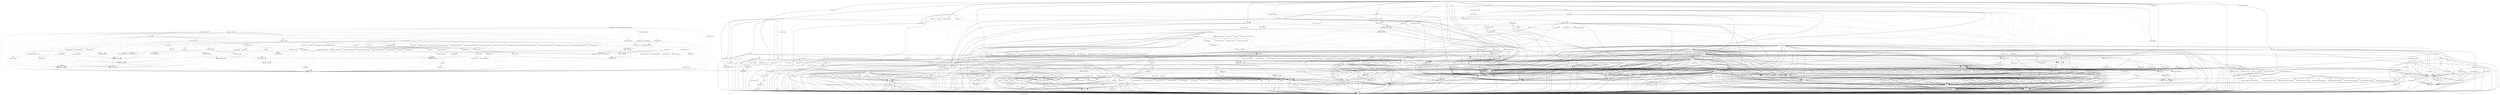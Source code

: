 digraph depends {
    node [shape=plaintext]
"alsa-lib" -> "libasound2";
"alsa-lib" -> "libc6";
"alsa-lib-dev" -> "alsa-lib";
"alsa-lib-dev" -> "libasound-dev" [style=dotted];
"alsa-lib-dev" -> "libasound2";
"alsa-lib-dev" -> "libc6-dev" [style=dotted];
"attr" -> "libattr1";
"attr" -> "libc6";
"attr-dev" -> "attr";
"attr-dev" -> "libattr-dev" [style=dotted];
"attr-dev" -> "libc6-dev" [style=dotted];
"attr-dev" -> "ncurses-dev" [style=dotted];
"avahi" -> "libnss-mdns" [style=dotted];
"avahi" -> "update-rc.d" [style=dotted];
"avahi-daemon" -> "base-passwd";
"avahi-daemon" -> "libavahi-common3";
"avahi-daemon" -> "libavahi-core7";
"avahi-daemon" -> "libc6";
"avahi-daemon" -> "libcap2";
"avahi-daemon" -> "libdaemon0";
"avahi-daemon" -> "libdbus-1-3";
"avahi-daemon" -> "libexpat1";
"avahi-daemon" -> "libnss-mdns" [style=dotted];
"avahi-daemon" -> "shadow";
"avahi-dbg" -> "dbus-lib-dbg" [style=dotted];
"avahi-dbg" -> "libavahi-client-dbg" [style=dotted];
"avahi-dbg" -> "libavahi-common-dbg" [style=dotted];
"avahi-dbg" -> "libavahi-core-dbg" [style=dotted];
"avahi-dbg" -> "libavahi-glib-dbg" [style=dotted];
"avahi-dbg" -> "libc6-dbg" [style=dotted];
"avahi-dbg" -> "libcap-dbg" [style=dotted];
"avahi-dbg" -> "libdaemon-dbg" [style=dotted];
"avahi-dbg" -> "libexpat-dbg" [style=dotted];
"avahi-dbg" -> "libffi-dbg" [style=dotted];
"avahi-dbg" -> "libglib-2.0-dbg" [style=dotted];
"avahi-dev" -> "avahi";
"avahi-dev" -> "dbus-dev" [style=dotted];
"avahi-dev" -> "gettext-dev" [style=dotted];
"avahi-dev" -> "libavahi-client3";
"avahi-dev" -> "libavahi-common3";
"avahi-dev" -> "libavahi-core7";
"avahi-dev" -> "libavahi-glib1";
"avahi-dev" -> "libavahi-gobject0";
"avahi-dev" -> "libcap-dev" [style=dotted];
"avahi-dev" -> "libdaemon-dev" [style=dotted];
"avahi-dev" -> "libexpat-dev" [style=dotted];
"avahi-dev" -> "libglib-2.0-dev" [style=dotted];
"avahi-dev" -> "update-rc.d-dev" [style=dotted];
"base-passwd-dev" -> "base-passwd";
"base-passwd-dev" -> "libc6-dev" [style=dotted];
"bison" -> "libc6";
"bison-dev" -> "bison";
"bison-dev" -> "libc6-dev" [style=dotted];
"bluez-hcidump" -> "libc6";
"bluez-hcidump-dev" -> "bluez-hcidump";
"bluez-hcidump-dev" -> "bluez4-dev" [style=dotted];
"bluez-hcidump-dev" -> "libc6-dev" [style=dotted];
"bluez4" -> "libc6";
"bluez4" -> "libdbus-1-3";
"bluez4" -> "libglib-2.0-0";
"bluez4" -> "libreadline6";
"bluez4" -> "libudev1";
"bluez4" -> "libusb-0.1-4";
"bluez4" -> "libusb-1.0-0";
"bluez4-dbg" -> "dbus-lib-dbg" [style=dotted];
"bluez4-dbg" -> "libasound-dbg" [style=dotted];
"bluez4-dbg" -> "libc6-dbg" [style=dotted];
"bluez4-dbg" -> "libglib-2.0-dbg" [style=dotted];
"bluez4-dbg" -> "libreadline-dbg" [style=dotted];
"bluez4-dbg" -> "libudev-dbg" [style=dotted];
"bluez4-dbg" -> "libusb-0.1-dbg" [style=dotted];
"bluez4-dbg" -> "libusb-1.0-dbg" [style=dotted];
"bluez4-dev" -> "alsa-lib-dev" [style=dotted];
"bluez4-dev" -> "bluez-hcidump";
"bluez4-dev" -> "bluez-hcidump-dev" [style=dotted];
"bluez4-dev" -> "bluez4";
"bluez4-dev" -> "dbus-lib-dev" [style=dotted];
"bluez4-dev" -> "libasound-dev" [style=dotted];
"bluez4-dev" -> "libc6-dev" [style=dotted];
"bluez4-dev" -> "libcheck-dev" [style=dotted];
"bluez4-dev" -> "libdbus-glib-1-dev" [style=dotted];
"bluez4-dev" -> "libglib-2.0-dev" [style=dotted];
"bluez4-dev" -> "libreadline-dev" [style=dotted];
"bluez4-dev" -> "libudev-dev" [style=dotted];
"bluez4-dev" -> "libusb-0.1-dev" [style=dotted];
"bluez4-dev" -> "libusb-1.0-dev" [style=dotted];
"bluez4-dev" -> "libusb-dev" [style=dotted];
"bluez4-dev" -> "udev-dev" [style=dotted];
"compositeproto-dev" -> "util-macros-dev" [style=dotted];
"coreutils" -> "libattr1";
"coreutils" -> "libc6";
"coreutils" -> "libcap2";
"coreutils" -> "libgmp10";
"coreutils" -> "update-alternatives-cworth";
"coreutils-dev" -> "coreutils";
"coreutils-dev" -> "libattr-dev" [style=dotted];
"coreutils-dev" -> "libc6-dev" [style=dotted];
"coreutils-dev" -> "libcap-dev" [style=dotted];
"coreutils-dev" -> "libgmp-dev" [style=dotted];
"coreutils-dev" -> "update-alternatives-cworth-dev" [style=dotted];
"cracklib" -> "libc6";
"cracklib" -> "libz1";
"cracklib-dev" -> "cracklib";
"cracklib-dev" -> "libc6-dev" [style=dotted];
"cracklib-dev" -> "libz-dev" [style=dotted];
"damageproto-dev" -> "util-macros-dev" [style=dotted];
"dbus-1" -> "base-passwd";
"dbus-1" -> "libc6";
"dbus-1" -> "libdbus-1-3";
"dbus-1" -> "libexpat1";
"dbus-1" -> "libx11-6";
"dbus-1" -> "shadow";
"dbus-1" -> "update-rc.d" [style=dotted];
"dbus-dbg" -> "dbus-lib-dbg" [style=dotted];
"dbus-dbg" -> "libc6-dbg" [style=dotted];
"dbus-dbg" -> "libexpat-dbg" [style=dotted];
"dbus-dbg" -> "libx11-dbg" [style=dotted];
"dbus-dev" -> "base-passwd-dev" [style=dotted];
"dbus-dev" -> "dbus-1";
"dbus-dev" -> "dbus-lib-dev" [style=dotted];
"dbus-dev" -> "libc6-dev" [style=dotted];
"dbus-dev" -> "libdbus-1-3";
"dbus-dev" -> "libexpat-dev" [style=dotted];
"dbus-dev" -> "libsm-dev" [style=dotted];
"dbus-dev" -> "libx11-dev" [style=dotted];
"dbus-dev" -> "shadow-dev" [style=dotted];
"dbus-dev" -> "shadow-sysroot-dev" [style=dotted];
"e2fsprogs" -> "e2fsprogs-badblocks";
"e2fsprogs" -> "libblkid1";
"e2fsprogs" -> "libc6";
"e2fsprogs" -> "libcom-err2";
"e2fsprogs" -> "libe2p2";
"e2fsprogs" -> "libext2fs2";
"e2fsprogs" -> "libss2";
"e2fsprogs" -> "libuuid1";
"e2fsprogs-badblocks" -> "libc6";
"e2fsprogs-badblocks" -> "libcom-err2";
"e2fsprogs-badblocks" -> "libext2fs2";
"e2fsprogs-dev" -> "e2fsprogs";
"e2fsprogs-dev" -> "e2fsprogs-badblocks-dev" [style=dotted];
"e2fsprogs-dev" -> "libblkid-dev" [style=dotted];
"e2fsprogs-dev" -> "libc6-dev" [style=dotted];
"e2fsprogs-dev" -> "libcom-err2";
"e2fsprogs-dev" -> "libcomerr-dev" [style=dotted];
"e2fsprogs-dev" -> "libe2p-dev" [style=dotted];
"e2fsprogs-dev" -> "libe2p2";
"e2fsprogs-dev" -> "libext2fs-dev" [style=dotted];
"e2fsprogs-dev" -> "libext2fs2";
"e2fsprogs-dev" -> "libss-dev" [style=dotted];
"e2fsprogs-dev" -> "libss2";
"e2fsprogs-dev" -> "libuuid-dev" [style=dotted];
"e2fsprogs-dev" -> "util-linux-dev" [style=dotted];
"eglibc-extra-nss" -> "libc6";
"eglibc-gconv-cp1252" -> "eglibc-gconv";
"eglibc-gconv-cp1252" -> "libc6";
"eglibc-gconv-ibm850" -> "eglibc-gconv";
"eglibc-gconv-ibm850" -> "libc6";
"eglibc-gconv-iso8859-1" -> "eglibc-gconv";
"eglibc-gconv-iso8859-1" -> "libc6";
"eglibc-gconv-iso8859-15" -> "eglibc-gconv";
"eglibc-gconv-iso8859-15" -> "libc6";
"eglibc-localedata-i18n" -> "eglibc-localedata-iso14651-t1";
"eglibc-localedata-i18n" -> "eglibc-localedata-translit-neutral";
"eglibc-localedata-iso14651-t1" -> "eglibc-localedata-iso14651-t1-common";
"eglibc-localedata-translit-neutral" -> "eglibc-localedata-translit-circle";
"eglibc-localedata-translit-neutral" -> "eglibc-localedata-translit-cjk-compat";
"eglibc-localedata-translit-neutral" -> "eglibc-localedata-translit-compat";
"eglibc-localedata-translit-neutral" -> "eglibc-localedata-translit-font";
"eglibc-localedata-translit-neutral" -> "eglibc-localedata-translit-fraction";
"eglibc-localedata-translit-neutral" -> "eglibc-localedata-translit-narrow";
"eglibc-localedata-translit-neutral" -> "eglibc-localedata-translit-small";
"eglibc-localedata-translit-neutral" -> "eglibc-localedata-translit-wide";
"eglibc-utils" -> "libc6";
"fixesproto-dev" -> "util-macros-dev" [style=dotted];
"flex" -> "libc6";
"flex-dev" -> "flex";
"flex-dev" -> "libc6-dev" [style=dotted];
"fontconfig-utils" -> "libc6";
"fontconfig-utils" -> "libfontconfig1";
"gawk" -> "gawk-common";
"gawk" -> "libc6";
"gawk" -> "update-alternatives-cworth";
"gawk-common" -> "libc6";
"gawk-dev" -> "gawk";
"gawk-dev" -> "gawk-common-dev" [style=dotted];
"gawk-dev" -> "libc6-dev" [style=dotted];
"gawk-dev" -> "libreadline-dev" [style=dotted];
"gawk-dev" -> "update-alternatives-cworth-dev" [style=dotted];
"gconf" -> "dbus-x11";
"gconf" -> "libc6";
"gconf" -> "libdbus-1-3";
"gconf" -> "libdbus-glib-1-2";
"gconf" -> "libffi6";
"gconf" -> "libglib-2.0-0";
"gconf" -> "libxml2";
"gconf" -> "libz1";
"gconf-dbg" -> "dbus-lib-dbg" [style=dotted];
"gconf-dbg" -> "libc6-dbg" [style=dotted];
"gconf-dbg" -> "libdbus-glib-1-dbg" [style=dotted];
"gconf-dbg" -> "libffi-dbg" [style=dotted];
"gconf-dbg" -> "libglib-2.0-dbg" [style=dotted];
"gconf-dbg" -> "libxml2-dbg" [style=dotted];
"gconf-dbg" -> "libz-dbg" [style=dotted];
"gconf-dev" -> "dbus-dev" [style=dotted];
"gconf-dev" -> "dbus-lib-dev" [style=dotted];
"gconf-dev" -> "dbus-x11-dev" [style=dotted];
"gconf-dev" -> "gconf";
"gconf-dev" -> "gobject-introspection-stub-dev" [style=dotted];
"gconf-dev" -> "libc6-dev" [style=dotted];
"gconf-dev" -> "libdbus-glib-1-dev" [style=dotted];
"gconf-dev" -> "libffi-dev" [style=dotted];
"gconf-dev" -> "libglib-2.0-dev" [style=dotted];
"gconf-dev" -> "libxml2-dev" [style=dotted];
"gconf-dev" -> "libz-dev" [style=dotted];
"gdk-pixbuf" -> "libc6";
"gdk-pixbuf" -> "libffi6";
"gdk-pixbuf" -> "libglib-2.0-0";
"gdk-pixbuf" -> "libpng16-16";
"gdk-pixbuf" -> "libz1";
"gdk-pixbuf-dbg" -> "libc6-dbg" [style=dotted];
"gdk-pixbuf-dbg" -> "libffi-dbg" [style=dotted];
"gdk-pixbuf-dbg" -> "libglib-2.0-dbg" [style=dotted];
"gdk-pixbuf-dbg" -> "libjpeg-dbg" [style=dotted];
"gdk-pixbuf-dbg" -> "libpng16-dbg" [style=dotted];
"gdk-pixbuf-dbg" -> "libz-dbg" [style=dotted];
"gdk-pixbuf-dev" -> "gdk-pixbuf";
"gdk-pixbuf-dev" -> "jpeg-dev" [style=dotted];
"gdk-pixbuf-dev" -> "libc6";
"gdk-pixbuf-dev" -> "libc6-dev" [style=dotted];
"gdk-pixbuf-dev" -> "libffi-dev" [style=dotted];
"gdk-pixbuf-dev" -> "libglib-2.0-0";
"gdk-pixbuf-dev" -> "libglib-2.0-dev" [style=dotted];
"gdk-pixbuf-dev" -> "libjpeg-dev" [style=dotted];
"gdk-pixbuf-dev" -> "libpng16-dev" [style=dotted];
"gdk-pixbuf-dev" -> "libz-dev" [style=dotted];
"gdk-pixbuf-loader-gif" -> "gdk-pixbuf";
"gdk-pixbuf-loader-gif" -> "libc6";
"gdk-pixbuf-loader-gif" -> "libffi6";
"gdk-pixbuf-loader-gif" -> "libglib-2.0-0";
"gdk-pixbuf-loader-gif" -> "libpng16-16";
"gdk-pixbuf-loader-gif" -> "libz1";
"gdk-pixbuf-loader-jpeg" -> "gdk-pixbuf";
"gdk-pixbuf-loader-jpeg" -> "libc6";
"gdk-pixbuf-loader-jpeg" -> "libffi6";
"gdk-pixbuf-loader-jpeg" -> "libglib-2.0-0";
"gdk-pixbuf-loader-jpeg" -> "libjpeg8";
"gdk-pixbuf-loader-jpeg" -> "libpng16-16";
"gdk-pixbuf-loader-jpeg" -> "libz1";
"gdk-pixbuf-loader-png" -> "gdk-pixbuf";
"gdk-pixbuf-loader-png" -> "libc6";
"gdk-pixbuf-loader-png" -> "libffi6";
"gdk-pixbuf-loader-png" -> "libglib-2.0-0";
"gdk-pixbuf-loader-png" -> "libpng16-16";
"gdk-pixbuf-loader-png" -> "libz1";
"gdk-pixbuf-loader-xpm" -> "gdk-pixbuf";
"gdk-pixbuf-loader-xpm" -> "libc6";
"gdk-pixbuf-loader-xpm" -> "libffi6";
"gdk-pixbuf-loader-xpm" -> "libglib-2.0-0";
"gdk-pixbuf-loader-xpm" -> "libpng16-16";
"gdk-pixbuf-loader-xpm" -> "libz1";
"gettext" -> "libc6";
"gettext" -> "libgettextlib";
"gettext" -> "libgettextsrc";
"gettext-dev" -> "gettext";
"gettext-dev" -> "libc6-dev" [style=dotted];
"gettext-dev" -> "libexpat-dev" [style=dotted];
"gettext-dev" -> "libgettextlib";
"gettext-dev" -> "libgettextlib-dev" [style=dotted];
"gettext-dev" -> "libgettextsrc";
"gettext-dev" -> "libgettextsrc-dev" [style=dotted];
"gnome-desktop" -> "python-pycairo" [style=dotted];
"gnome-desktop" -> "python-pygtk" [style=dotted];
"gnome-desktop-dbg" -> "dbus-lib-dbg" [style=dotted];
"gnome-desktop-dbg" -> "gconf-dbg" [style=dotted];
"gnome-desktop-dbg" -> "gdk-pixbuf-dbg" [style=dotted];
"gnome-desktop-dbg" -> "gtk+-dbg" [style=dotted];
"gnome-desktop-dbg" -> "harfbuzz-dbg" [style=dotted];
"gnome-desktop-dbg" -> "libatk-1.0-dbg" [style=dotted];
"gnome-desktop-dbg" -> "libc6-dbg" [style=dotted];
"gnome-desktop-dbg" -> "libcairo-dbg" [style=dotted];
"gnome-desktop-dbg" -> "libdbus-glib-1-dbg" [style=dotted];
"gnome-desktop-dbg" -> "libexpat-dbg" [style=dotted];
"gnome-desktop-dbg" -> "libffi-dbg" [style=dotted];
"gnome-desktop-dbg" -> "libfontconfig-dbg" [style=dotted];
"gnome-desktop-dbg" -> "libfreetype-dbg" [style=dotted];
"gnome-desktop-dbg" -> "libglib-2.0-dbg" [style=dotted];
"gnome-desktop-dbg" -> "libpixman-1-dbg" [style=dotted];
"gnome-desktop-dbg" -> "libpng16-dbg" [style=dotted];
"gnome-desktop-dbg" -> "libstartup-notification-1-dbg" [style=dotted];
"gnome-desktop-dbg" -> "libx11-dbg" [style=dotted];
"gnome-desktop-dbg" -> "libx11-xcb-dbg" [style=dotted];
"gnome-desktop-dbg" -> "libxau-dbg" [style=dotted];
"gnome-desktop-dbg" -> "libxcb-dbg" [style=dotted];
"gnome-desktop-dbg" -> "libxcb-render-dbg" [style=dotted];
"gnome-desktop-dbg" -> "libxcb-shm-dbg" [style=dotted];
"gnome-desktop-dbg" -> "libxcb-util-dbg" [style=dotted];
"gnome-desktop-dbg" -> "libxdmcp-dbg" [style=dotted];
"gnome-desktop-dbg" -> "libxext-dbg" [style=dotted];
"gnome-desktop-dbg" -> "libxrandr-dbg" [style=dotted];
"gnome-desktop-dbg" -> "libxrender-dbg" [style=dotted];
"gnome-desktop-dbg" -> "libz-dbg" [style=dotted];
"gnome-desktop-dbg" -> "pango-dbg" [style=dotted];
"gstreamer" -> "libc6";
"gstreamer" -> "libffi6";
"gstreamer" -> "libglib-2.0-0";
"gstreamer" -> "libxml2";
"gstreamer" -> "libz1";
"gstreamer-dbg" -> "libc6-dbg" [style=dotted];
"gstreamer-dbg" -> "libffi-dbg" [style=dotted];
"gstreamer-dbg" -> "libglib-2.0-dbg" [style=dotted];
"gstreamer-dbg" -> "libxml2-dbg" [style=dotted];
"gstreamer-dbg" -> "libz-dbg" [style=dotted];
"gstreamer-dev" -> "gstreamer";
"gstreamer-dev" -> "libc6-dev" [style=dotted];
"gstreamer-dev" -> "libffi-dev" [style=dotted];
"gstreamer-dev" -> "libglib-2.0-dev" [style=dotted];
"gstreamer-dev" -> "libxml2-dev" [style=dotted];
"gstreamer-dev" -> "libz-dev" [style=dotted];
"gtk+-dbg" -> "gdk-pixbuf-dbg" [style=dotted];
"gtk+-dbg" -> "harfbuzz-dbg" [style=dotted];
"gtk+-dbg" -> "libatk-1.0-dbg" [style=dotted];
"gtk+-dbg" -> "libc6-dbg" [style=dotted];
"gtk+-dbg" -> "libcairo-dbg" [style=dotted];
"gtk+-dbg" -> "libexpat-dbg" [style=dotted];
"gtk+-dbg" -> "libffi-dbg" [style=dotted];
"gtk+-dbg" -> "libfontconfig-dbg" [style=dotted];
"gtk+-dbg" -> "libfreetype-dbg" [style=dotted];
"gtk+-dbg" -> "libglib-2.0-dbg" [style=dotted];
"gtk+-dbg" -> "libpixman-1-dbg" [style=dotted];
"gtk+-dbg" -> "libpng16-dbg" [style=dotted];
"gtk+-dbg" -> "libx11-dbg" [style=dotted];
"gtk+-dbg" -> "libxau-dbg" [style=dotted];
"gtk+-dbg" -> "libxcb-dbg" [style=dotted];
"gtk+-dbg" -> "libxcb-render-dbg" [style=dotted];
"gtk+-dbg" -> "libxcb-shm-dbg" [style=dotted];
"gtk+-dbg" -> "libxcomposite-dbg" [style=dotted];
"gtk+-dbg" -> "libxcursor-dbg" [style=dotted];
"gtk+-dbg" -> "libxdamage-dbg" [style=dotted];
"gtk+-dbg" -> "libxdmcp-dbg" [style=dotted];
"gtk+-dbg" -> "libxext-dbg" [style=dotted];
"gtk+-dbg" -> "libxfixes-dbg" [style=dotted];
"gtk+-dbg" -> "libxrandr-dbg" [style=dotted];
"gtk+-dbg" -> "libxrender-dbg" [style=dotted];
"gtk+-dbg" -> "libz-dbg" [style=dotted];
"gtk+-dbg" -> "pango-dbg" [style=dotted];
"gtk+-dev" -> "gdk-pixbuf-dev" [style=dotted];
"gtk+-dev" -> "harfbuzz-dev" [style=dotted];
"gtk+-dev" -> "jpeg-dev" [style=dotted];
"gtk+-dev" -> "libatk-1.0-dev" [style=dotted];
"gtk+-dev" -> "libc6-dev" [style=dotted];
"gtk+-dev" -> "libcairo-dev" [style=dotted];
"gtk+-dev" -> "libexpat-dev" [style=dotted];
"gtk+-dev" -> "libffi-dev" [style=dotted];
"gtk+-dev" -> "libfontconfig-dev" [style=dotted];
"gtk+-dev" -> "libfreetype-dev" [style=dotted];
"gtk+-dev" -> "libglib-2.0-dev" [style=dotted];
"gtk+-dev" -> "libgtk-2.0";
"gtk+-dev" -> "libpixman-1-dev" [style=dotted];
"gtk+-dev" -> "libpng16-dev" [style=dotted];
"gtk+-dev" -> "libx11-dev" [style=dotted];
"gtk+-dev" -> "libxau-dev" [style=dotted];
"gtk+-dev" -> "libxcb-dev" [style=dotted];
"gtk+-dev" -> "libxcb-render-dev" [style=dotted];
"gtk+-dev" -> "libxcb-shm-dev" [style=dotted];
"gtk+-dev" -> "libxcomposite-dev" [style=dotted];
"gtk+-dev" -> "libxcursor-dev" [style=dotted];
"gtk+-dev" -> "libxdamage-dev" [style=dotted];
"gtk+-dev" -> "libxdmcp-dev" [style=dotted];
"gtk+-dev" -> "libxext-dev" [style=dotted];
"gtk+-dev" -> "libxfixes-dev" [style=dotted];
"gtk+-dev" -> "libxrandr-dev" [style=dotted];
"gtk+-dev" -> "libxrender-dev" [style=dotted];
"gtk+-dev" -> "libz-dev" [style=dotted];
"gtk+-dev" -> "pango-dev" [style=dotted];
"gtk+-dev" -> "update-alternatives-cworth-dev" [style=dotted];
"harfbuzz" -> "libc6";
"harfbuzz" -> "libcairo2";
"harfbuzz" -> "libffi6";
"harfbuzz" -> "libfreetype6";
"harfbuzz" -> "libgcc1";
"harfbuzz" -> "libglib-2.0-0";
"harfbuzz-dbg" -> "libc6-dbg" [style=dotted];
"harfbuzz-dbg" -> "libcairo-dbg" [style=dotted];
"harfbuzz-dbg" -> "libffi-dbg" [style=dotted];
"harfbuzz-dbg" -> "libfreetype-dbg" [style=dotted];
"harfbuzz-dbg" -> "libgcc-s-dbg" [style=dotted];
"harfbuzz-dbg" -> "libglib-2.0-dbg" [style=dotted];
"harfbuzz-dbg" -> "libicudata-dbg" [style=dotted];
"harfbuzz-dbg" -> "libicuuc-dbg" [style=dotted];
"harfbuzz-dbg" -> "libstdc++-dbg" [style=dotted];
"harfbuzz-dev" -> "harfbuzz";
"harfbuzz-dev" -> "icu-dev" [style=dotted];
"harfbuzz-dev" -> "libc6-dev" [style=dotted];
"harfbuzz-dev" -> "libcairo-dev" [style=dotted];
"harfbuzz-dev" -> "libffi-dev" [style=dotted];
"harfbuzz-dev" -> "libfreetype-dev" [style=dotted];
"harfbuzz-dev" -> "libgcc-s-dev" [style=dotted];
"harfbuzz-dev" -> "libglib-2.0-dev" [style=dotted];
"hicolor-icon-theme-dev" -> "hicolor-icon-theme";
"icu" -> "libc6";
"icu" -> "libgcc1";
"icu" -> "libicudata51";
"icu" -> "libicui18n51";
"icu" -> "libicutu51";
"icu" -> "libicuuc51";
"icu" -> "libstdc++6";
"icu-dev" -> "icu";
"icu-dev" -> "libc6-dev" [style=dotted];
"icu-dev" -> "libgcc-s-dev" [style=dotted];
"icu-dev" -> "libicudata-dev" [style=dotted];
"icu-dev" -> "libicudata51";
"icu-dev" -> "libicui18n-dev" [style=dotted];
"icu-dev" -> "libicui18n51";
"icu-dev" -> "libicuio-dev" [style=dotted];
"icu-dev" -> "libicuio51";
"icu-dev" -> "libicule-dev" [style=dotted];
"icu-dev" -> "libicule51";
"icu-dev" -> "libiculx-dev" [style=dotted];
"icu-dev" -> "libiculx51";
"icu-dev" -> "libicutu-dev" [style=dotted];
"icu-dev" -> "libicutu51";
"icu-dev" -> "libicuuc-dev" [style=dotted];
"icu-dev" -> "libicuuc51";
"icu-dev" -> "libstdc++-dev" [style=dotted];
"inputproto-dev" -> "util-macros-dev" [style=dotted];
"kbproto-dev" -> "util-macros-dev" [style=dotted];
"libart-lgpl-2-2" -> "libc6";
"libart-lgpl-2-dbg" -> "libc6-dbg" [style=dotted];
"libasound2" -> "alsa-conf-base";
"libasound2" -> "libc6";
"libatk-1.0-0" -> "libc6";
"libatk-1.0-0" -> "libffi6";
"libatk-1.0-0" -> "libglib-2.0-0";
"libatk-1.0-dbg" -> "libc6-dbg" [style=dotted];
"libatk-1.0-dbg" -> "libffi-dbg" [style=dotted];
"libatk-1.0-dbg" -> "libglib-2.0-dbg" [style=dotted];
"libatk-1.0-dev" -> "libatk-1.0-0";
"libatk-1.0-dev" -> "libc6-dev" [style=dotted];
"libatk-1.0-dev" -> "libffi-dev" [style=dotted];
"libatk-1.0-dev" -> "libglib-2.0-dev" [style=dotted];
"libattr-dev" -> "libattr1";
"libattr-dev" -> "libc6-dev" [style=dotted];
"libattr-dev" -> "ncurses-dev" [style=dotted];
"libattr1" -> "libc6";
"libavahi-client3" -> "libavahi-common3";
"libavahi-client3" -> "libc6";
"libavahi-client3" -> "libdbus-1-3";
"libavahi-common3" -> "libc6";
"libavahi-core7" -> "libavahi-common3";
"libavahi-core7" -> "libc6";
"libavahi-glib1" -> "libavahi-common3";
"libavahi-glib1" -> "libc6";
"libavahi-glib1" -> "libglib-2.0-0";
"libavahi-gobject0" -> "libavahi-client3";
"libavahi-gobject0" -> "libavahi-common3";
"libavahi-gobject0" -> "libavahi-glib1";
"libavahi-gobject0" -> "libc6";
"libavahi-gobject0" -> "libdbus-1-3";
"libavahi-gobject0" -> "libffi6";
"libavahi-gobject0" -> "libglib-2.0-0";
"libblkid-dev" -> "libc6-dev" [style=dotted];
"libblkid-dev" -> "libpam-dev" [style=dotted];
"libblkid-dev" -> "libuuid-dev" [style=dotted];
"libblkid-dev" -> "libz-dev" [style=dotted];
"libblkid-dev" -> "ncurses-dev" [style=dotted];
"libblkid1" -> "libc6";
"libblkid1" -> "libuuid1";
"libc6-dev" -> "eglibc-extra-nss";
"libc6-dev" -> "eglibc-extra-nss-dev" [style=dotted];
"libc6-dev" -> "eglibc-thread-db-dev" [style=dotted];
"libc6-dev" -> "libc6";
"libc6-dev" -> "libcidn-dev" [style=dotted];
"libc6-dev" -> "libcidn1";
"libc6-dev" -> "libsegfault-dev" [style=dotted];
"libc6-dev" -> "libthread-db1";
"libc6-dev" -> "linux-libc-headers-dev" [style=dotted];
"libcairo-dbg" -> "libc6-dbg" [style=dotted];
"libcairo-dbg" -> "libexpat-dbg" [style=dotted];
"libcairo-dbg" -> "libffi-dbg" [style=dotted];
"libcairo-dbg" -> "libfontconfig-dbg" [style=dotted];
"libcairo-dbg" -> "libfreetype-dbg" [style=dotted];
"libcairo-dbg" -> "libgcc-s-dbg" [style=dotted];
"libcairo-dbg" -> "libglib-2.0-dbg" [style=dotted];
"libcairo-dbg" -> "libpixman-1-dbg" [style=dotted];
"libcairo-dbg" -> "libpng16-dbg" [style=dotted];
"libcairo-dbg" -> "libx11-dbg" [style=dotted];
"libcairo-dbg" -> "libxau-dbg" [style=dotted];
"libcairo-dbg" -> "libxcb-dbg" [style=dotted];
"libcairo-dbg" -> "libxcb-render-dbg" [style=dotted];
"libcairo-dbg" -> "libxcb-shm-dbg" [style=dotted];
"libcairo-dbg" -> "libxdmcp-dbg" [style=dotted];
"libcairo-dbg" -> "libxext-dbg" [style=dotted];
"libcairo-dbg" -> "libxrender-dbg" [style=dotted];
"libcairo-dbg" -> "libz-dbg" [style=dotted];
"libcairo-dev" -> "cairo-gobject-dev" [style=dotted];
"libcairo-dev" -> "cairo-perf-utils-dev" [style=dotted];
"libcairo-dev" -> "cairo-script-interpreter-dev" [style=dotted];
"libcairo-dev" -> "libc6-dev" [style=dotted];
"libcairo-dev" -> "libcairo-gobject2";
"libcairo-dev" -> "libcairo-perf-utils";
"libcairo-dev" -> "libcairo-script-interpreter2";
"libcairo-dev" -> "libcairo2";
"libcairo-dev" -> "libexpat-dev" [style=dotted];
"libcairo-dev" -> "libffi-dev" [style=dotted];
"libcairo-dev" -> "libfontconfig-dev" [style=dotted];
"libcairo-dev" -> "libfreetype-dev" [style=dotted];
"libcairo-dev" -> "libgcc-s-dev" [style=dotted];
"libcairo-dev" -> "libglib-2.0-dev" [style=dotted];
"libcairo-dev" -> "libpixman-1-dev" [style=dotted];
"libcairo-dev" -> "libpng16-dev" [style=dotted];
"libcairo-dev" -> "libsm-dev" [style=dotted];
"libcairo-dev" -> "libx11-dev" [style=dotted];
"libcairo-dev" -> "libxau-dev" [style=dotted];
"libcairo-dev" -> "libxcb-dev" [style=dotted];
"libcairo-dev" -> "libxcb-render-dev" [style=dotted];
"libcairo-dev" -> "libxcb-shm-dev" [style=dotted];
"libcairo-dev" -> "libxdmcp-dev" [style=dotted];
"libcairo-dev" -> "libxext-dev" [style=dotted];
"libcairo-dev" -> "libxrender-dev" [style=dotted];
"libcairo-dev" -> "libz-dev" [style=dotted];
"libcairo-gobject2" -> "libc6";
"libcairo-gobject2" -> "libcairo2";
"libcairo-gobject2" -> "libexpat1";
"libcairo-gobject2" -> "libffi6";
"libcairo-gobject2" -> "libfontconfig1";
"libcairo-gobject2" -> "libfreetype6";
"libcairo-gobject2" -> "libgcc1";
"libcairo-gobject2" -> "libglib-2.0-0";
"libcairo-gobject2" -> "libpixman-1-0";
"libcairo-gobject2" -> "libpng16-16";
"libcairo-gobject2" -> "libx11-6";
"libcairo-gobject2" -> "libxau6";
"libcairo-gobject2" -> "libxcb-render0";
"libcairo-gobject2" -> "libxcb-shm0";
"libcairo-gobject2" -> "libxcb1";
"libcairo-gobject2" -> "libxdmcp6";
"libcairo-gobject2" -> "libxext6";
"libcairo-gobject2" -> "libxrender1";
"libcairo-gobject2" -> "libz1";
"libcairo-perf-utils" -> "libc6";
"libcairo-perf-utils" -> "libgcc1";
"libcairo-perf-utils" -> "libz1";
"libcairo-script-interpreter2" -> "libc6";
"libcairo-script-interpreter2" -> "libcairo2";
"libcairo-script-interpreter2" -> "libexpat1";
"libcairo-script-interpreter2" -> "libfontconfig1";
"libcairo-script-interpreter2" -> "libfreetype6";
"libcairo-script-interpreter2" -> "libgcc1";
"libcairo-script-interpreter2" -> "libpixman-1-0";
"libcairo-script-interpreter2" -> "libpng16-16";
"libcairo-script-interpreter2" -> "libx11-6";
"libcairo-script-interpreter2" -> "libxau6";
"libcairo-script-interpreter2" -> "libxcb-render0";
"libcairo-script-interpreter2" -> "libxcb-shm0";
"libcairo-script-interpreter2" -> "libxcb1";
"libcairo-script-interpreter2" -> "libxdmcp6";
"libcairo-script-interpreter2" -> "libxext6";
"libcairo-script-interpreter2" -> "libxrender1";
"libcairo-script-interpreter2" -> "libz1";
"libcairo2" -> "libc6";
"libcairo2" -> "libexpat1";
"libcairo2" -> "libfontconfig1";
"libcairo2" -> "libfreetype6";
"libcairo2" -> "libpixman-1-0";
"libcairo2" -> "libpng16-16";
"libcairo2" -> "libx11-6";
"libcairo2" -> "libxau6";
"libcairo2" -> "libxcb-render0";
"libcairo2" -> "libxcb-shm0";
"libcairo2" -> "libxcb1";
"libcairo2" -> "libxdmcp6";
"libcairo2" -> "libxext6";
"libcairo2" -> "libxrender1";
"libcairo2" -> "libz1";
"libcap-dbg" -> "libc6-dbg" [style=dotted];
"libcap-dev" -> "attr-dev" [style=dotted];
"libcap-dev" -> "libc6-dev" [style=dotted];
"libcap-dev" -> "libcap2";
"libcap-dev" -> "libpam-dev" [style=dotted];
"libcap2" -> "libc6";
"libcheck" -> "gawk";
"libcheck" -> "libc6";
"libcheck-dev" -> "gawk-dev" [style=dotted];
"libcheck-dev" -> "libc6-dev" [style=dotted];
"libcheck-dev" -> "libcheck";
"libcidn1" -> "libc6";
"libcom-err2" -> "libc6";
"libcrypto1.0.0" -> "libc6";
"libdaemon-dbg" -> "libc6-dbg" [style=dotted];
"libdaemon-dev" -> "libc6-dev" [style=dotted];
"libdaemon-dev" -> "libdaemon0";
"libdaemon0" -> "libc6";
"libdbus-1-3" -> "dbus-1" [style=dotted];
"libdbus-1-3" -> "libc6";
"libdbus-glib-1-2" -> "libc6";
"libdbus-glib-1-2" -> "libdbus-1-3";
"libdbus-glib-1-2" -> "libffi6";
"libdbus-glib-1-2" -> "libglib-2.0-0";
"libdbus-glib-1-2" -> "libz1";
"libdbus-glib-1-dbg" -> "dbus-lib-dbg" [style=dotted];
"libdbus-glib-1-dbg" -> "libc6-dbg" [style=dotted];
"libdbus-glib-1-dbg" -> "libexpat-dbg" [style=dotted];
"libdbus-glib-1-dbg" -> "libffi-dbg" [style=dotted];
"libdbus-glib-1-dbg" -> "libglib-2.0-dbg" [style=dotted];
"libdbus-glib-1-dbg" -> "libz-dbg" [style=dotted];
"libdbus-glib-1-dev" -> "dbus-dev" [style=dotted];
"libdbus-glib-1-dev" -> "dbus-lib-dev" [style=dotted];
"libdbus-glib-1-dev" -> "dbus-x11-dev" [style=dotted];
"libdbus-glib-1-dev" -> "libc6";
"libdbus-glib-1-dev" -> "libc6-dev" [style=dotted];
"libdbus-glib-1-dev" -> "libdbus-1-3";
"libdbus-glib-1-dev" -> "libdbus-glib-1-2";
"libdbus-glib-1-dev" -> "libexpat-dev" [style=dotted];
"libdbus-glib-1-dev" -> "libexpat1";
"libdbus-glib-1-dev" -> "libffi-dev" [style=dotted];
"libdbus-glib-1-dev" -> "libglib-2.0-0";
"libdbus-glib-1-dev" -> "libglib-2.0-dev" [style=dotted];
"libdbus-glib-1-dev" -> "libz-dev" [style=dotted];
"libe2p2" -> "libc6";
"liberation-fonts" -> "fontconfig-utils";
"libexpat-dbg" -> "libc6-dbg" [style=dotted];
"libexpat-dbg" -> "libgcc-s-dbg" [style=dotted];
"libexpat-dev" -> "libc6-dev" [style=dotted];
"libexpat-dev" -> "libexpat1";
"libexpat-dev" -> "libgcc-s-dev" [style=dotted];
"libexpat1" -> "libc6";
"libexpat1" -> "libgcc1";
"libext2fs2" -> "libblkid1";
"libext2fs2" -> "libc6";
"libext2fs2" -> "libcom-err2";
"libffi-dbg" -> "libc6-dbg" [style=dotted];
"libffi-dbg" -> "libgcc-s-dbg" [style=dotted];
"libffi-dev" -> "libc6-dev" [style=dotted];
"libffi-dev" -> "libffi6";
"libffi-dev" -> "libgcc-s-dev" [style=dotted];
"libffi6" -> "libc6";
"libffi6" -> "libgcc1";
"libfontconfig-dbg" -> "libc6-dbg" [style=dotted];
"libfontconfig-dbg" -> "libexpat-dbg" [style=dotted];
"libfontconfig-dbg" -> "libfreetype-dbg" [style=dotted];
"libfontconfig-dev" -> "libc6-dev" [style=dotted];
"libfontconfig-dev" -> "libexpat-dev" [style=dotted];
"libfontconfig-dev" -> "libfontconfig1";
"libfontconfig-dev" -> "libfreetype-dev" [style=dotted];
"libfontconfig-dev" -> "libz-dev" [style=dotted];
"libfontconfig1" -> "libc6";
"libfontconfig1" -> "libexpat1";
"libfontconfig1" -> "libfreetype6";
"libform5" -> "libc6";
"libform5" -> "libncurses5";
"libform5" -> "libtinfo5";
"libformw5" -> "libc6";
"libformw5" -> "libncursesw5";
"libformw5" -> "libtinfo5";
"libfreetype-dbg" -> "libc6-dbg" [style=dotted];
"libfreetype-dev" -> "libc6-dev" [style=dotted];
"libfreetype-dev" -> "libfreetype6";
"libfreetype6" -> "libc6";
"libgcc-s-dbg" -> "libc6-dbg" [style=dotted];
"libgcc-s-dev" -> "libc6-dev" [style=dotted];
"libgcc-s-dev" -> "libgcc1";
"libgcc1" -> "libc6";
"libgettextlib" -> "libc6";
"libgettextsrc" -> "libc6";
"libgettextsrc" -> "libgettextlib";
"libglade-2.0-0" -> "gdk-pixbuf";
"libglade-2.0-0" -> "harfbuzz";
"libglade-2.0-0" -> "libatk-1.0-0";
"libglade-2.0-0" -> "libc6";
"libglade-2.0-0" -> "libcairo2";
"libglade-2.0-0" -> "libexpat1";
"libglade-2.0-0" -> "libffi6";
"libglade-2.0-0" -> "libfontconfig1";
"libglade-2.0-0" -> "libfreetype6";
"libglade-2.0-0" -> "libglib-2.0-0";
"libglade-2.0-0" -> "libgtk-2.0";
"libglade-2.0-0" -> "libpixman-1-0";
"libglade-2.0-0" -> "libpng16-16";
"libglade-2.0-0" -> "libx11-6";
"libglade-2.0-0" -> "libxau6";
"libglade-2.0-0" -> "libxcb-render0";
"libglade-2.0-0" -> "libxcb-shm0";
"libglade-2.0-0" -> "libxcb1";
"libglade-2.0-0" -> "libxdmcp6";
"libglade-2.0-0" -> "libxext6";
"libglade-2.0-0" -> "libxrender1";
"libglade-2.0-0" -> "libz1";
"libglade-2.0-0" -> "pango";
"libglade-2.0-dbg" -> "gdk-pixbuf-dbg" [style=dotted];
"libglade-2.0-dbg" -> "gtk+-dbg" [style=dotted];
"libglade-2.0-dbg" -> "harfbuzz-dbg" [style=dotted];
"libglade-2.0-dbg" -> "libatk-1.0-dbg" [style=dotted];
"libglade-2.0-dbg" -> "libc6-dbg" [style=dotted];
"libglade-2.0-dbg" -> "libcairo-dbg" [style=dotted];
"libglade-2.0-dbg" -> "libexpat-dbg" [style=dotted];
"libglade-2.0-dbg" -> "libffi-dbg" [style=dotted];
"libglade-2.0-dbg" -> "libfontconfig-dbg" [style=dotted];
"libglade-2.0-dbg" -> "libfreetype-dbg" [style=dotted];
"libglade-2.0-dbg" -> "libglib-2.0-dbg" [style=dotted];
"libglade-2.0-dbg" -> "libpixman-1-dbg" [style=dotted];
"libglade-2.0-dbg" -> "libpng16-dbg" [style=dotted];
"libglade-2.0-dbg" -> "libx11-dbg" [style=dotted];
"libglade-2.0-dbg" -> "libxau-dbg" [style=dotted];
"libglade-2.0-dbg" -> "libxcb-dbg" [style=dotted];
"libglade-2.0-dbg" -> "libxcb-render-dbg" [style=dotted];
"libglade-2.0-dbg" -> "libxcb-shm-dbg" [style=dotted];
"libglade-2.0-dbg" -> "libxdmcp-dbg" [style=dotted];
"libglade-2.0-dbg" -> "libxext-dbg" [style=dotted];
"libglade-2.0-dbg" -> "libxrender-dbg" [style=dotted];
"libglade-2.0-dbg" -> "libz-dbg" [style=dotted];
"libglade-2.0-dbg" -> "pango-dbg" [style=dotted];
"libglade-2.0-dev" -> "gconf-dev" [style=dotted];
"libglade-2.0-dev" -> "gdk-pixbuf-dev" [style=dotted];
"libglade-2.0-dev" -> "gtk+-dev" [style=dotted];
"libglade-2.0-dev" -> "harfbuzz-dev" [style=dotted];
"libglade-2.0-dev" -> "hicolor-icon-theme-dev" [style=dotted];
"libglade-2.0-dev" -> "libatk-1.0-dev" [style=dotted];
"libglade-2.0-dev" -> "libc6-dev" [style=dotted];
"libglade-2.0-dev" -> "libcairo-dev" [style=dotted];
"libglade-2.0-dev" -> "libexpat-dev" [style=dotted];
"libglade-2.0-dev" -> "libffi-dev" [style=dotted];
"libglade-2.0-dev" -> "libfontconfig-dev" [style=dotted];
"libglade-2.0-dev" -> "libfreetype-dev" [style=dotted];
"libglade-2.0-dev" -> "libglade-2.0-0";
"libglade-2.0-dev" -> "libglib-2.0-dev" [style=dotted];
"libglade-2.0-dev" -> "libpixman-1-dev" [style=dotted];
"libglade-2.0-dev" -> "libpng16-dev" [style=dotted];
"libglade-2.0-dev" -> "libx11-dev" [style=dotted];
"libglade-2.0-dev" -> "libxau-dev" [style=dotted];
"libglade-2.0-dev" -> "libxcb-dev" [style=dotted];
"libglade-2.0-dev" -> "libxcb-render-dev" [style=dotted];
"libglade-2.0-dev" -> "libxcb-shm-dev" [style=dotted];
"libglade-2.0-dev" -> "libxdmcp-dev" [style=dotted];
"libglade-2.0-dev" -> "libxext-dev" [style=dotted];
"libglade-2.0-dev" -> "libxrender-dev" [style=dotted];
"libglade-2.0-dev" -> "libz-dev" [style=dotted];
"libglade-2.0-dev" -> "pango-dev" [style=dotted];
"libglade-2.0-dev" -> "shared-mime-info-dev" [style=dotted];
"libglib-2.0-0" -> "libc6";
"libglib-2.0-0" -> "libffi6";
"libglib-2.0-0" -> "libz1";
"libglib-2.0-dbg" -> "libc6-dbg" [style=dotted];
"libglib-2.0-dbg" -> "libffi-dbg" [style=dotted];
"libglib-2.0-dbg" -> "libz-dbg" [style=dotted];
"libglib-2.0-dev" -> "libc6-dev" [style=dotted];
"libglib-2.0-dev" -> "libffi-dev" [style=dotted];
"libglib-2.0-dev" -> "libglib-2.0-0";
"libglib-2.0-dev" -> "libz-dev" [style=dotted];
"libgmp-dev" -> "libc6-dev" [style=dotted];
"libgmp-dev" -> "libgcc-s-dev" [style=dotted];
"libgmp-dev" -> "libgmp10";
"libgmp-dev" -> "libgmpxx-dev" [style=dotted];
"libgmp-dev" -> "libgmpxx4";
"libgmp-dev" -> "libstdc++-dev" [style=dotted];
"libgmp10" -> "libc6";
"libgmpxx4" -> "libc6";
"libgmpxx4" -> "libgcc1";
"libgmpxx4" -> "libgmp10";
"libgmpxx4" -> "libstdc++6";
"libgtk-2.0" -> "gdk-pixbuf";
"libgtk-2.0" -> "gdk-pixbuf-loader-gif" [style=dotted];
"libgtk-2.0" -> "gdk-pixbuf-loader-jpeg" [style=dotted];
"libgtk-2.0" -> "gdk-pixbuf-loader-png" [style=dotted];
"libgtk-2.0" -> "gdk-pixbuf-loader-xpm" [style=dotted];
"libgtk-2.0" -> "glibc-gconv-iso8859-1" [style=dotted];
"libgtk-2.0" -> "harfbuzz";
"libgtk-2.0" -> "libatk-1.0-0";
"libgtk-2.0" -> "libc6";
"libgtk-2.0" -> "libcairo2";
"libgtk-2.0" -> "liberation-fonts" [style=dotted];
"libgtk-2.0" -> "libexpat1";
"libgtk-2.0" -> "libffi6";
"libgtk-2.0" -> "libfontconfig1";
"libgtk-2.0" -> "libfreetype6";
"libgtk-2.0" -> "libglib-2.0-0";
"libgtk-2.0" -> "libpixman-1-0";
"libgtk-2.0" -> "libpng16-16";
"libgtk-2.0" -> "libx11-6";
"libgtk-2.0" -> "libxau6";
"libgtk-2.0" -> "libxcb-render0";
"libgtk-2.0" -> "libxcb-shm0";
"libgtk-2.0" -> "libxcb1";
"libgtk-2.0" -> "libxcomposite1";
"libgtk-2.0" -> "libxcursor1";
"libgtk-2.0" -> "libxdamage1";
"libgtk-2.0" -> "libxdmcp6";
"libgtk-2.0" -> "libxext6";
"libgtk-2.0" -> "libxfixes3";
"libgtk-2.0" -> "libxrandr2";
"libgtk-2.0" -> "libxrender1";
"libgtk-2.0" -> "libz1";
"libgtk-2.0" -> "pango";
"libgtk-2.0" -> "shared-mime-info" [style=dotted];
"libgtk-2.0" -> "update-alternatives-cworth";
"libice-dbg" -> "libc6-dbg" [style=dotted];
"libice-dev" -> "libc6-dev" [style=dotted];
"libice-dev" -> "libice6";
"libice-dev" -> "util-macros-dev" [style=dotted];
"libice-dev" -> "xproto-dev" [style=dotted];
"libice-dev" -> "xtrans-dev" [style=dotted];
"libice6" -> "libc6";
"libicui18n51" -> "libc6";
"libicui18n51" -> "libgcc1";
"libicui18n51" -> "libicudata51";
"libicui18n51" -> "libicuuc51";
"libicui18n51" -> "libstdc++6";
"libicuio51" -> "libc6";
"libicuio51" -> "libgcc1";
"libicuio51" -> "libicudata51";
"libicuio51" -> "libicui18n51";
"libicuio51" -> "libicuuc51";
"libicuio51" -> "libstdc++6";
"libicule51" -> "libc6";
"libicule51" -> "libgcc1";
"libicule51" -> "libicudata51";
"libicule51" -> "libicuuc51";
"libicule51" -> "libstdc++6";
"libiculx51" -> "libc6";
"libiculx51" -> "libgcc1";
"libiculx51" -> "libicudata51";
"libiculx51" -> "libicule51";
"libiculx51" -> "libicuuc51";
"libiculx51" -> "libstdc++6";
"libicutu51" -> "libc6";
"libicutu51" -> "libgcc1";
"libicutu51" -> "libicudata51";
"libicutu51" -> "libicui18n51";
"libicutu51" -> "libicuuc51";
"libicutu51" -> "libstdc++6";
"libicuuc51" -> "libc6";
"libicuuc51" -> "libgcc1";
"libicuuc51" -> "libicudata51";
"libicuuc51" -> "libstdc++6";
"libjpeg-dbg" -> "libc6-dbg" [style=dotted];
"libjpeg-dev" -> "libc6-dev" [style=dotted];
"libjpeg-dev" -> "libjpeg8";
"libjpeg8" -> "libc6";
"libjson-dbg" -> "libc6-dbg" [style=dotted];
"libltdl-dbg" -> "libc6-dbg" [style=dotted];
"libmenu5" -> "libc6";
"libmenu5" -> "libncurses5";
"libmenu5" -> "libtinfo5";
"libmenuw5" -> "libc6";
"libmenuw5" -> "libncursesw5";
"libmenuw5" -> "libtinfo5";
"libmount-dev" -> "libblkid-dev" [style=dotted];
"libmount-dev" -> "libc6-dev" [style=dotted];
"libmount-dev" -> "libpam-dev" [style=dotted];
"libmount-dev" -> "libuuid-dev" [style=dotted];
"libmount-dev" -> "libz-dev" [style=dotted];
"libmount-dev" -> "ncurses-dev" [style=dotted];
"libmount1" -> "libblkid1";
"libmount1" -> "libc6";
"libmount1" -> "libuuid1";
"libncurses5" -> "libc6";
"libncurses5" -> "libtinfo5";
"libncursesw5" -> "libc6";
"libncursesw5" -> "libtinfo5";
"libnss-mdns" -> "avahi-daemon";
"libnss-mdns" -> "libc6";
"libogg-dbg" -> "libc6-dbg" [style=dotted];
"libpam" -> "libc6";
"libpam" -> "libpam-runtime" [style=dotted];
"libpam-dev" -> "bison-dev" [style=dotted];
"libpam-dev" -> "coreutils-dev" [style=dotted];
"libpam-dev" -> "cracklib-dev" [style=dotted];
"libpam-dev" -> "flex-dev" [style=dotted];
"libpam-dev" -> "libc6-dev" [style=dotted];
"libpam-dev" -> "libpam";
"libpam-dev" -> "libz-dev" [style=dotted];
"libpam-dev" -> "pam-plugin-access-dev" [style=dotted];
"libpam-dev" -> "pam-plugin-cracklib-dev" [style=dotted];
"libpam-dev" -> "pam-plugin-debug-dev" [style=dotted];
"libpam-dev" -> "pam-plugin-deny-dev" [style=dotted];
"libpam-dev" -> "pam-plugin-permit-dev" [style=dotted];
"libpam-dev" -> "pam-plugin-pwhistory-dev" [style=dotted];
"libpam-dev" -> "pam-plugin-succeed-if-dev" [style=dotted];
"libpam-dev" -> "pam-plugin-time-dev" [style=dotted];
"libpam-dev" -> "pam-plugin-unix-dev" [style=dotted];
"libpam-dev" -> "pam-plugin-warn-dev" [style=dotted];
"libpam-runtime" -> "libpam";
"libpam-runtime" -> "pam-plugin-deny";
"libpam-runtime" -> "pam-plugin-permit";
"libpam-runtime" -> "pam-plugin-unix";
"libpam-runtime" -> "pam-plugin-warn";
"libpanel5" -> "libc6";
"libpanel5" -> "libncurses5";
"libpanel5" -> "libtinfo5";
"libpanelw5" -> "libc6";
"libpanelw5" -> "libncursesw5";
"libpanelw5" -> "libtinfo5";
"libpixman-1-0" -> "libc6";
"libpixman-1-dbg" -> "libc6-dbg" [style=dotted];
"libpixman-1-dev" -> "libc6-dev" [style=dotted];
"libpixman-1-dev" -> "libpixman-1-0";
"libpixman-1-dev" -> "libpng16-dev" [style=dotted];
"libpixman-1-dev" -> "libz-dev" [style=dotted];
"libpixman-1-dev" -> "util-macros-dev" [style=dotted];
"libpng16-16" -> "libc6";
"libpng16-16" -> "libz1";
"libpng16-dbg" -> "libc6-dbg" [style=dotted];
"libpng16-dbg" -> "libz-dbg" [style=dotted];
"libpng16-dev" -> "libc6-dev" [style=dotted];
"libpng16-dev" -> "libpng16-16";
"libpng16-dev" -> "libz-dev" [style=dotted];
"libpyglib-2.0-python0" -> "libc6";
"libpyglib-2.0-python0" -> "libffi6";
"libpyglib-2.0-python0" -> "libglib-2.0-0";
"libpyglib-2.0-python0" -> "libpython2.7-1.0";
"libpython2.7-1.0" -> "libc6";
"libreadline-dbg" -> "libc6-dbg" [style=dotted];
"libreadline-dbg" -> "ncurses-libtinfo-dbg" [style=dotted];
"libreadline-dev" -> "libc6-dev" [style=dotted];
"libreadline-dev" -> "libreadline6";
"libreadline-dev" -> "ncurses-dev" [style=dotted];
"libreadline-dev" -> "ncurses-libtinfo-dev" [style=dotted];
"libreadline6" -> "libc6";
"libreadline6" -> "libtinfo5";
"libsamplerate0-dbg" -> "libc6-dbg" [style=dotted];
"libsamplerate0-dbg" -> "libsndfile-dbg" [style=dotted];
"libsegfault" -> "libc6";
"libsm-dbg" -> "libc6-dbg" [style=dotted];
"libsm-dbg" -> "libice-dbg" [style=dotted];
"libsm-dbg" -> "util-linux-libuuid-dbg" [style=dotted];
"libsm-dev" -> "e2fsprogs-dev" [style=dotted];
"libsm-dev" -> "libc6-dev" [style=dotted];
"libsm-dev" -> "libice-dev" [style=dotted];
"libsm-dev" -> "libsm6";
"libsm-dev" -> "libuuid-dev" [style=dotted];
"libsm-dev" -> "util-macros-dev" [style=dotted];
"libsm-dev" -> "xproto-dev" [style=dotted];
"libsm-dev" -> "xtrans-dev" [style=dotted];
"libsm6" -> "libc6";
"libsm6" -> "libice6";
"libsm6" -> "libuuid1";
"libsndfile-dbg" -> "libasound-dbg" [style=dotted];
"libsndfile-dbg" -> "libc6-dbg" [style=dotted];
"libsndfile-dbg" -> "libsqlite3-dbg" [style=dotted];
"libsqlite3-0" -> "libc6";
"libsqlite3-dev" -> "libc6-dev" [style=dotted];
"libsqlite3-dev" -> "libreadline-dev" [style=dotted];
"libsqlite3-dev" -> "libsqlite3-0";
"libsqlite3-dev" -> "ncurses-dev" [style=dotted];
"libss2" -> "libc6";
"libss2" -> "libcom-err2";
"libssl1.0.0" -> "libc6";
"libssl1.0.0" -> "libcrypto1.0.0";
"libstartup-notification-1-dbg" -> "libc6-dbg" [style=dotted];
"libstartup-notification-1-dbg" -> "libx11-dbg" [style=dotted];
"libstartup-notification-1-dbg" -> "libx11-xcb-dbg" [style=dotted];
"libstartup-notification-1-dbg" -> "libxau-dbg" [style=dotted];
"libstartup-notification-1-dbg" -> "libxcb-dbg" [style=dotted];
"libstartup-notification-1-dbg" -> "libxcb-util-dbg" [style=dotted];
"libstartup-notification-1-dbg" -> "libxdmcp-dbg" [style=dotted];
"libstdc++-dev" -> "libc6-dev" [style=dotted];
"libstdc++-dev" -> "libgcc-s-dev" [style=dotted];
"libstdc++-dev" -> "libstdc++6";
"libstdc++6" -> "libc6";
"libstdc++6" -> "libgcc1";
"libtelepathy-dbg" -> "dbus-lib-dbg" [style=dotted];
"libtelepathy-dbg" -> "libc6-dbg" [style=dotted];
"libtelepathy-dbg" -> "libdbus-glib-1-dbg" [style=dotted];
"libtelepathy-dbg" -> "libffi-dbg" [style=dotted];
"libtelepathy-dbg" -> "libglib-2.0-dbg" [style=dotted];
"libtelepathy-dbg" -> "libtelepathy-glib-dbg" [style=dotted];
"libtelepathy-dbg" -> "libz-dbg" [style=dotted];
"libtelepathy-glib-dbg" -> "dbus-lib-dbg" [style=dotted];
"libtelepathy-glib-dbg" -> "libc6-dbg" [style=dotted];
"libtelepathy-glib-dbg" -> "libdbus-glib-1-dbg" [style=dotted];
"libtelepathy-glib-dbg" -> "libffi-dbg" [style=dotted];
"libtelepathy-glib-dbg" -> "libglib-2.0-dbg" [style=dotted];
"libtelepathy-glib-dbg" -> "libz-dbg" [style=dotted];
"libtelepathy-glib-dev" -> "dbus-dev" [style=dotted];
"libtelepathy-glib-dev" -> "dbus-lib-dev" [style=dotted];
"libtelepathy-glib-dev" -> "libc6-dev" [style=dotted];
"libtelepathy-glib-dev" -> "libdbus-glib-1-dev" [style=dotted];
"libtelepathy-glib-dev" -> "libffi-dev" [style=dotted];
"libtelepathy-glib-dev" -> "libglib-2.0-dev" [style=dotted];
"libtelepathy-glib-dev" -> "libtelepathy-glib0";
"libtelepathy-glib-dev" -> "libz-dev" [style=dotted];
"libtelepathy-glib0" -> "libc6";
"libtelepathy-glib0" -> "libdbus-1-3";
"libtelepathy-glib0" -> "libdbus-glib-1-2";
"libtelepathy-glib0" -> "libffi6";
"libtelepathy-glib0" -> "libglib-2.0-0";
"libtelepathy-glib0" -> "libz1";
"libtelepathy2" -> "libc6";
"libtelepathy2" -> "libdbus-1-3";
"libtelepathy2" -> "libdbus-glib-1-2";
"libtelepathy2" -> "libffi6";
"libtelepathy2" -> "libglib-2.0-0";
"libtelepathy2" -> "libtelepathy-glib0";
"libtelepathy2" -> "libz1";
"libthread-db1" -> "libc6";
"libtic5" -> "libc6";
"libtic5" -> "libtinfo5";
"libticw5" -> "libc6";
"libticw5" -> "libtinfo5";
"libtinfo5" -> "libc6";
"libtinfo5" -> "ncurses-terminfo-base" [style=dotted];
"libudev1" -> "libc6";
"libusb-0.1-4" -> "libc6";
"libusb-0.1-4" -> "libusb-1.0-0";
"libusb-0.1-dbg" -> "libc6-dbg" [style=dotted];
"libusb-0.1-dbg" -> "libusb-1.0-dbg" [style=dotted];
"libusb-0.1-dev" -> "libc6-dev" [style=dotted];
"libusb-0.1-dev" -> "libusb-0.1-4";
"libusb-0.1-dev" -> "libusb-1.0-dev" [style=dotted];
"libusb-1.0-0" -> "libc6";
"libusb-1.0-dbg" -> "libc6-dbg" [style=dotted];
"libusb-1.0-dev" -> "libc6-dev" [style=dotted];
"libusb-1.0-dev" -> "libusb-1.0-0";
"libuuid-dev" -> "libc6-dev" [style=dotted];
"libuuid-dev" -> "libpam-dev" [style=dotted];
"libuuid-dev" -> "libz-dev" [style=dotted];
"libuuid-dev" -> "ncurses-dev" [style=dotted];
"libuuid1" -> "libc6";
"libx11-6" -> "libc6";
"libx11-6" -> "libxau6";
"libx11-6" -> "libxcb1";
"libx11-6" -> "libxdmcp6";
"libx11-dbg" -> "libc6-dbg" [style=dotted];
"libx11-dbg" -> "libxau-dbg" [style=dotted];
"libx11-dbg" -> "libxcb-dbg" [style=dotted];
"libx11-dbg" -> "libxdmcp-dbg" [style=dotted];
"libx11-dev" -> "inputproto-dev" [style=dotted];
"libx11-dev" -> "kbproto-dev" [style=dotted];
"libx11-dev" -> "libc6-dev" [style=dotted];
"libx11-dev" -> "libx11-6";
"libx11-dev" -> "libx11-xcb-dev" [style=dotted];
"libx11-dev" -> "libx11-xcb1";
"libx11-dev" -> "libxau-dev" [style=dotted];
"libx11-dev" -> "libxcb-dev" [style=dotted];
"libx11-dev" -> "libxdmcp-dev" [style=dotted];
"libx11-dev" -> "util-macros-dev" [style=dotted];
"libx11-dev" -> "xextproto-dev" [style=dotted];
"libx11-dev" -> "xproto-dev" [style=dotted];
"libx11-dev" -> "xtrans-dev" [style=dotted];
"libx11-xcb1" -> "libc6";
"libx11-xcb1" -> "libx11-6";
"libx11-xcb1" -> "libxau6";
"libx11-xcb1" -> "libxcb1";
"libx11-xcb1" -> "libxdmcp6";
"libxau-dbg" -> "libc6-dbg" [style=dotted];
"libxau-dev" -> "libc6-dev" [style=dotted];
"libxau-dev" -> "libxau6";
"libxau-dev" -> "util-macros-dev" [style=dotted];
"libxau-dev" -> "xproto-dev" [style=dotted];
"libxau6" -> "libc6";
"libxcb-composite0" -> "libc6";
"libxcb-composite0" -> "libxau6";
"libxcb-composite0" -> "libxcb1";
"libxcb-composite0" -> "libxdmcp6";
"libxcb-damage0" -> "libc6";
"libxcb-damage0" -> "libxau6";
"libxcb-damage0" -> "libxcb1";
"libxcb-damage0" -> "libxdmcp6";
"libxcb-dbg" -> "libc6-dbg" [style=dotted];
"libxcb-dbg" -> "libxau-dbg" [style=dotted];
"libxcb-dbg" -> "libxdmcp-dbg" [style=dotted];
"libxcb-dev" -> "libc6-dev" [style=dotted];
"libxcb-dev" -> "libpthread-stubs-dev" [style=dotted];
"libxcb-dev" -> "libxau-dev" [style=dotted];
"libxcb-dev" -> "libxcb-composite-dev" [style=dotted];
"libxcb-dev" -> "libxcb-composite0";
"libxcb-dev" -> "libxcb-damage-dev" [style=dotted];
"libxcb-dev" -> "libxcb-damage0";
"libxcb-dev" -> "libxcb-dpms-dev" [style=dotted];
"libxcb-dev" -> "libxcb-dpms0";
"libxcb-dev" -> "libxcb-dri2-0";
"libxcb-dev" -> "libxcb-dri2-dev" [style=dotted];
"libxcb-dev" -> "libxcb-glx-dev" [style=dotted];
"libxcb-dev" -> "libxcb-glx0";
"libxcb-dev" -> "libxcb-randr-dev" [style=dotted];
"libxcb-dev" -> "libxcb-randr0";
"libxcb-dev" -> "libxcb-record-dev" [style=dotted];
"libxcb-dev" -> "libxcb-record0";
"libxcb-dev" -> "libxcb-render-dev" [style=dotted];
"libxcb-dev" -> "libxcb-render0";
"libxcb-dev" -> "libxcb-res-dev" [style=dotted];
"libxcb-dev" -> "libxcb-res0";
"libxcb-dev" -> "libxcb-screensaver-dev" [style=dotted];
"libxcb-dev" -> "libxcb-screensaver0";
"libxcb-dev" -> "libxcb-shape-dev" [style=dotted];
"libxcb-dev" -> "libxcb-shape0";
"libxcb-dev" -> "libxcb-shm-dev" [style=dotted];
"libxcb-dev" -> "libxcb-shm0";
"libxcb-dev" -> "libxcb-sync-dev" [style=dotted];
"libxcb-dev" -> "libxcb-sync0";
"libxcb-dev" -> "libxcb-xevie-dev" [style=dotted];
"libxcb-dev" -> "libxcb-xevie0";
"libxcb-dev" -> "libxcb-xf86dri-dev" [style=dotted];
"libxcb-dev" -> "libxcb-xf86dri0";
"libxcb-dev" -> "libxcb-xfixes-dev" [style=dotted];
"libxcb-dev" -> "libxcb-xfixes0";
"libxcb-dev" -> "libxcb-xinerama-dev" [style=dotted];
"libxcb-dev" -> "libxcb-xinerama0";
"libxcb-dev" -> "libxcb-xprint-dev" [style=dotted];
"libxcb-dev" -> "libxcb-xprint0";
"libxcb-dev" -> "libxcb-xtest-dev" [style=dotted];
"libxcb-dev" -> "libxcb-xtest0";
"libxcb-dev" -> "libxcb-xv-dev" [style=dotted];
"libxcb-dev" -> "libxcb-xv0";
"libxcb-dev" -> "libxcb-xvmc-dev" [style=dotted];
"libxcb-dev" -> "libxcb-xvmc0";
"libxcb-dev" -> "libxcb1";
"libxcb-dev" -> "libxdmcp-dev" [style=dotted];
"libxcb-dev" -> "xcb-proto-dev" [style=dotted];
"libxcb-dev" -> "xproto-dev" [style=dotted];
"libxcb-dpms0" -> "libc6";
"libxcb-dpms0" -> "libxau6";
"libxcb-dpms0" -> "libxcb1";
"libxcb-dpms0" -> "libxdmcp6";
"libxcb-dri2-0" -> "libc6";
"libxcb-dri2-0" -> "libxau6";
"libxcb-dri2-0" -> "libxcb1";
"libxcb-dri2-0" -> "libxdmcp6";
"libxcb-glx0" -> "libc6";
"libxcb-glx0" -> "libxau6";
"libxcb-glx0" -> "libxcb1";
"libxcb-glx0" -> "libxdmcp6";
"libxcb-randr0" -> "libc6";
"libxcb-randr0" -> "libxau6";
"libxcb-randr0" -> "libxcb1";
"libxcb-randr0" -> "libxdmcp6";
"libxcb-record0" -> "libc6";
"libxcb-record0" -> "libxau6";
"libxcb-record0" -> "libxcb1";
"libxcb-record0" -> "libxdmcp6";
"libxcb-render0" -> "libc6";
"libxcb-render0" -> "libxau6";
"libxcb-render0" -> "libxcb1";
"libxcb-render0" -> "libxdmcp6";
"libxcb-res0" -> "libc6";
"libxcb-res0" -> "libxau6";
"libxcb-res0" -> "libxcb1";
"libxcb-res0" -> "libxdmcp6";
"libxcb-screensaver0" -> "libc6";
"libxcb-screensaver0" -> "libxau6";
"libxcb-screensaver0" -> "libxcb1";
"libxcb-screensaver0" -> "libxdmcp6";
"libxcb-shape0" -> "libc6";
"libxcb-shape0" -> "libxau6";
"libxcb-shape0" -> "libxcb1";
"libxcb-shape0" -> "libxdmcp6";
"libxcb-shm0" -> "libc6";
"libxcb-shm0" -> "libxau6";
"libxcb-shm0" -> "libxcb1";
"libxcb-shm0" -> "libxdmcp6";
"libxcb-sync0" -> "libc6";
"libxcb-sync0" -> "libxau6";
"libxcb-sync0" -> "libxcb1";
"libxcb-sync0" -> "libxdmcp6";
"libxcb-util-dbg" -> "libc6-dbg" [style=dotted];
"libxcb-util-dbg" -> "libxau-dbg" [style=dotted];
"libxcb-util-dbg" -> "libxcb-dbg" [style=dotted];
"libxcb-util-dbg" -> "libxdmcp-dbg" [style=dotted];
"libxcb-xevie0" -> "libc6";
"libxcb-xevie0" -> "libxau6";
"libxcb-xevie0" -> "libxcb1";
"libxcb-xevie0" -> "libxdmcp6";
"libxcb-xf86dri0" -> "libc6";
"libxcb-xf86dri0" -> "libxau6";
"libxcb-xf86dri0" -> "libxcb1";
"libxcb-xf86dri0" -> "libxdmcp6";
"libxcb-xfixes0" -> "libc6";
"libxcb-xfixes0" -> "libxau6";
"libxcb-xfixes0" -> "libxcb1";
"libxcb-xfixes0" -> "libxdmcp6";
"libxcb-xinerama0" -> "libc6";
"libxcb-xinerama0" -> "libxau6";
"libxcb-xinerama0" -> "libxcb1";
"libxcb-xinerama0" -> "libxdmcp6";
"libxcb-xprint0" -> "libc6";
"libxcb-xprint0" -> "libxau6";
"libxcb-xprint0" -> "libxcb1";
"libxcb-xprint0" -> "libxdmcp6";
"libxcb-xtest0" -> "libc6";
"libxcb-xtest0" -> "libxau6";
"libxcb-xtest0" -> "libxcb1";
"libxcb-xtest0" -> "libxdmcp6";
"libxcb-xv0" -> "libc6";
"libxcb-xv0" -> "libxau6";
"libxcb-xv0" -> "libxcb1";
"libxcb-xv0" -> "libxdmcp6";
"libxcb-xvmc0" -> "libc6";
"libxcb-xvmc0" -> "libxau6";
"libxcb-xvmc0" -> "libxcb1";
"libxcb-xvmc0" -> "libxdmcp6";
"libxcb1" -> "libc6";
"libxcb1" -> "libxau6";
"libxcb1" -> "libxdmcp6";
"libxcomposite-dbg" -> "libc6-dbg" [style=dotted];
"libxcomposite-dbg" -> "libx11-dbg" [style=dotted];
"libxcomposite-dbg" -> "libxau-dbg" [style=dotted];
"libxcomposite-dbg" -> "libxcb-dbg" [style=dotted];
"libxcomposite-dbg" -> "libxdmcp-dbg" [style=dotted];
"libxcomposite-dev" -> "compositeproto-dev" [style=dotted];
"libxcomposite-dev" -> "libc6-dev" [style=dotted];
"libxcomposite-dev" -> "libx11-dev" [style=dotted];
"libxcomposite-dev" -> "libxau-dev" [style=dotted];
"libxcomposite-dev" -> "libxcb-dev" [style=dotted];
"libxcomposite-dev" -> "libxcomposite1";
"libxcomposite-dev" -> "libxdmcp-dev" [style=dotted];
"libxcomposite-dev" -> "libxext-dev" [style=dotted];
"libxcomposite-dev" -> "libxfixes-dev" [style=dotted];
"libxcomposite-dev" -> "util-macros-dev" [style=dotted];
"libxcomposite1" -> "libc6";
"libxcomposite1" -> "libx11-6";
"libxcomposite1" -> "libxau6";
"libxcomposite1" -> "libxcb1";
"libxcomposite1" -> "libxdmcp6";
"libxcursor-dbg" -> "libc6-dbg" [style=dotted];
"libxcursor-dbg" -> "libx11-dbg" [style=dotted];
"libxcursor-dbg" -> "libxau-dbg" [style=dotted];
"libxcursor-dbg" -> "libxcb-dbg" [style=dotted];
"libxcursor-dbg" -> "libxdmcp-dbg" [style=dotted];
"libxcursor-dbg" -> "libxfixes-dbg" [style=dotted];
"libxcursor-dbg" -> "libxrender-dbg" [style=dotted];
"libxcursor-dev" -> "libc6-dev" [style=dotted];
"libxcursor-dev" -> "libx11-dev" [style=dotted];
"libxcursor-dev" -> "libxau-dev" [style=dotted];
"libxcursor-dev" -> "libxcb-dev" [style=dotted];
"libxcursor-dev" -> "libxcursor1";
"libxcursor-dev" -> "libxdmcp-dev" [style=dotted];
"libxcursor-dev" -> "libxfixes-dev" [style=dotted];
"libxcursor-dev" -> "libxrender-dev" [style=dotted];
"libxcursor-dev" -> "util-macros-dev" [style=dotted];
"libxcursor1" -> "libc6";
"libxcursor1" -> "libx11-6";
"libxcursor1" -> "libxau6";
"libxcursor1" -> "libxcb1";
"libxcursor1" -> "libxdmcp6";
"libxcursor1" -> "libxfixes3";
"libxcursor1" -> "libxrender1";
"libxdamage-dbg" -> "libc6-dbg" [style=dotted];
"libxdamage-dbg" -> "libx11-dbg" [style=dotted];
"libxdamage-dbg" -> "libxau-dbg" [style=dotted];
"libxdamage-dbg" -> "libxcb-dbg" [style=dotted];
"libxdamage-dbg" -> "libxdmcp-dbg" [style=dotted];
"libxdamage-dbg" -> "libxfixes-dbg" [style=dotted];
"libxdamage-dev" -> "damageproto-dev" [style=dotted];
"libxdamage-dev" -> "libc6-dev" [style=dotted];
"libxdamage-dev" -> "libx11-dev" [style=dotted];
"libxdamage-dev" -> "libxau-dev" [style=dotted];
"libxdamage-dev" -> "libxcb-dev" [style=dotted];
"libxdamage-dev" -> "libxdamage1";
"libxdamage-dev" -> "libxdmcp-dev" [style=dotted];
"libxdamage-dev" -> "libxfixes-dev" [style=dotted];
"libxdamage-dev" -> "util-macros-dev" [style=dotted];
"libxdamage1" -> "libc6";
"libxdamage1" -> "libx11-6";
"libxdamage1" -> "libxau6";
"libxdamage1" -> "libxcb1";
"libxdamage1" -> "libxdmcp6";
"libxdamage1" -> "libxfixes3";
"libxdmcp-dbg" -> "libc6-dbg" [style=dotted];
"libxdmcp-dev" -> "libc6-dev" [style=dotted];
"libxdmcp-dev" -> "libxdmcp6";
"libxdmcp-dev" -> "util-macros-dev" [style=dotted];
"libxdmcp-dev" -> "xproto-dev" [style=dotted];
"libxdmcp6" -> "libc6";
"libxext-dbg" -> "libc6-dbg" [style=dotted];
"libxext-dbg" -> "libx11-dbg" [style=dotted];
"libxext-dbg" -> "libxau-dbg" [style=dotted];
"libxext-dbg" -> "libxcb-dbg" [style=dotted];
"libxext-dbg" -> "libxdmcp-dbg" [style=dotted];
"libxext-dev" -> "libc6-dev" [style=dotted];
"libxext-dev" -> "libx11-dev" [style=dotted];
"libxext-dev" -> "libxau-dev" [style=dotted];
"libxext-dev" -> "libxcb-dev" [style=dotted];
"libxext-dev" -> "libxdmcp-dev" [style=dotted];
"libxext-dev" -> "libxext6";
"libxext-dev" -> "util-macros-dev" [style=dotted];
"libxext-dev" -> "xextproto-dev" [style=dotted];
"libxext-dev" -> "xproto-dev" [style=dotted];
"libxext6" -> "libc6";
"libxext6" -> "libx11-6";
"libxext6" -> "libxau6";
"libxext6" -> "libxcb1";
"libxext6" -> "libxdmcp6";
"libxfixes-dbg" -> "libc6-dbg" [style=dotted];
"libxfixes-dbg" -> "libx11-dbg" [style=dotted];
"libxfixes-dbg" -> "libxau-dbg" [style=dotted];
"libxfixes-dbg" -> "libxcb-dbg" [style=dotted];
"libxfixes-dbg" -> "libxdmcp-dbg" [style=dotted];
"libxfixes-dev" -> "fixesproto-dev" [style=dotted];
"libxfixes-dev" -> "libc6-dev" [style=dotted];
"libxfixes-dev" -> "libx11-dev" [style=dotted];
"libxfixes-dev" -> "libxau-dev" [style=dotted];
"libxfixes-dev" -> "libxcb-dev" [style=dotted];
"libxfixes-dev" -> "libxdmcp-dev" [style=dotted];
"libxfixes-dev" -> "libxfixes3";
"libxfixes-dev" -> "util-macros-dev" [style=dotted];
"libxfixes-dev" -> "xextproto-dev" [style=dotted];
"libxfixes-dev" -> "xproto-dev" [style=dotted];
"libxfixes3" -> "libc6";
"libxfixes3" -> "libx11-6";
"libxfixes3" -> "libxau6";
"libxfixes3" -> "libxcb1";
"libxfixes3" -> "libxdmcp6";
"libxft-dbg" -> "libc6-dbg" [style=dotted];
"libxft-dbg" -> "libexpat-dbg" [style=dotted];
"libxft-dbg" -> "libfontconfig-dbg" [style=dotted];
"libxft-dbg" -> "libfreetype-dbg" [style=dotted];
"libxft-dbg" -> "libx11-dbg" [style=dotted];
"libxft-dbg" -> "libxau-dbg" [style=dotted];
"libxft-dbg" -> "libxcb-dbg" [style=dotted];
"libxft-dbg" -> "libxdmcp-dbg" [style=dotted];
"libxft-dbg" -> "libxrender-dbg" [style=dotted];
"libxft-dev" -> "libc6-dev" [style=dotted];
"libxft-dev" -> "libexpat-dev" [style=dotted];
"libxft-dev" -> "libfontconfig-dev" [style=dotted];
"libxft-dev" -> "libfreetype-dev" [style=dotted];
"libxft-dev" -> "libx11-dev" [style=dotted];
"libxft-dev" -> "libxau-dev" [style=dotted];
"libxft-dev" -> "libxcb-dev" [style=dotted];
"libxft-dev" -> "libxdmcp-dev" [style=dotted];
"libxft-dev" -> "libxft2";
"libxft-dev" -> "libxrender-dev" [style=dotted];
"libxft-dev" -> "util-macros-dev" [style=dotted];
"libxft2" -> "libc6";
"libxft2" -> "libexpat1";
"libxft2" -> "libfontconfig1";
"libxft2" -> "libfreetype6";
"libxft2" -> "libx11-6";
"libxft2" -> "libxau6";
"libxft2" -> "libxcb1";
"libxft2" -> "libxdmcp6";
"libxft2" -> "libxrender1";
"libxi-dbg" -> "libc6-dbg" [style=dotted];
"libxi-dbg" -> "libx11-dbg" [style=dotted];
"libxi-dbg" -> "libxau-dbg" [style=dotted];
"libxi-dbg" -> "libxcb-dbg" [style=dotted];
"libxi-dbg" -> "libxdmcp-dbg" [style=dotted];
"libxi-dbg" -> "libxext-dbg" [style=dotted];
"libxi-dev" -> "inputproto-dev" [style=dotted];
"libxi-dev" -> "libc6-dev" [style=dotted];
"libxi-dev" -> "libx11-dev" [style=dotted];
"libxi-dev" -> "libxau-dev" [style=dotted];
"libxi-dev" -> "libxcb-dev" [style=dotted];
"libxi-dev" -> "libxdmcp-dev" [style=dotted];
"libxi-dev" -> "libxext-dev" [style=dotted];
"libxi-dev" -> "libxfixes-dev" [style=dotted];
"libxi-dev" -> "libxi6";
"libxi-dev" -> "util-macros-dev" [style=dotted];
"libxi6" -> "libc6";
"libxi6" -> "libx11-6";
"libxi6" -> "libxau6";
"libxi6" -> "libxcb1";
"libxi6" -> "libxdmcp6";
"libxi6" -> "libxext6";
"libxml2" -> "libc6";
"libxml2" -> "libgcc1";
"libxml2" -> "libz1";
"libxml2-dbg" -> "libc6-dbg" [style=dotted];
"libxml2-dbg" -> "libgcc-s-dbg" [style=dotted];
"libxml2-dbg" -> "libz-dbg" [style=dotted];
"libxml2-dev" -> "libc6-dev" [style=dotted];
"libxml2-dev" -> "libgcc-s-dev" [style=dotted];
"libxml2-dev" -> "libxml2";
"libxml2-dev" -> "libz-dev" [style=dotted];
"libxrandr-dbg" -> "libc6-dbg" [style=dotted];
"libxrandr-dbg" -> "libx11-dbg" [style=dotted];
"libxrandr-dbg" -> "libxau-dbg" [style=dotted];
"libxrandr-dbg" -> "libxcb-dbg" [style=dotted];
"libxrandr-dbg" -> "libxdmcp-dbg" [style=dotted];
"libxrandr-dbg" -> "libxext-dbg" [style=dotted];
"libxrandr-dbg" -> "libxrender-dbg" [style=dotted];
"libxrandr-dev" -> "libc6-dev" [style=dotted];
"libxrandr-dev" -> "libx11-dev" [style=dotted];
"libxrandr-dev" -> "libxau-dev" [style=dotted];
"libxrandr-dev" -> "libxcb-dev" [style=dotted];
"libxrandr-dev" -> "libxdmcp-dev" [style=dotted];
"libxrandr-dev" -> "libxext-dev" [style=dotted];
"libxrandr-dev" -> "libxrandr2";
"libxrandr-dev" -> "libxrender-dev" [style=dotted];
"libxrandr-dev" -> "randrproto-dev" [style=dotted];
"libxrandr-dev" -> "util-macros-dev" [style=dotted];
"libxrandr2" -> "libc6";
"libxrandr2" -> "libx11-6";
"libxrandr2" -> "libxau6";
"libxrandr2" -> "libxcb1";
"libxrandr2" -> "libxdmcp6";
"libxrandr2" -> "libxext6";
"libxrandr2" -> "libxrender1";
"libxrender-dbg" -> "libc6-dbg" [style=dotted];
"libxrender-dbg" -> "libx11-dbg" [style=dotted];
"libxrender-dbg" -> "libxau-dbg" [style=dotted];
"libxrender-dbg" -> "libxcb-dbg" [style=dotted];
"libxrender-dbg" -> "libxdmcp-dbg" [style=dotted];
"libxrender-dev" -> "libc6-dev" [style=dotted];
"libxrender-dev" -> "libx11-dev" [style=dotted];
"libxrender-dev" -> "libxau-dev" [style=dotted];
"libxrender-dev" -> "libxcb-dev" [style=dotted];
"libxrender-dev" -> "libxdmcp-dev" [style=dotted];
"libxrender-dev" -> "libxrender1";
"libxrender-dev" -> "renderproto-dev" [style=dotted];
"libxrender-dev" -> "util-macros-dev" [style=dotted];
"libxrender-dev" -> "xdmcp-dev" [style=dotted];
"libxrender-dev" -> "xproto-dev" [style=dotted];
"libxrender1" -> "libc6";
"libxrender1" -> "libx11-6";
"libxrender1" -> "libxau6";
"libxrender1" -> "libxcb1";
"libxrender1" -> "libxdmcp6";
"libxtst-dbg" -> "libc6-dbg" [style=dotted];
"libxtst-dbg" -> "libx11-dbg" [style=dotted];
"libxtst-dbg" -> "libxau-dbg" [style=dotted];
"libxtst-dbg" -> "libxcb-dbg" [style=dotted];
"libxtst-dbg" -> "libxdmcp-dbg" [style=dotted];
"libxtst-dbg" -> "libxext-dbg" [style=dotted];
"libxtst-dbg" -> "libxi-dbg" [style=dotted];
"libz-dbg" -> "libc6-dbg" [style=dotted];
"libz-dev" -> "libc6-dev" [style=dotted];
"libz-dev" -> "libz1";
"libz1" -> "libc6";
"ncurses" -> "libc6";
"ncurses" -> "libtinfo5";
"ncurses-dev" -> "libc6-dev" [style=dotted];
"ncurses-dev" -> "libform5";
"ncurses-dev" -> "libformw5";
"ncurses-dev" -> "libmenu5";
"ncurses-dev" -> "libmenuw5";
"ncurses-dev" -> "libpanel5";
"ncurses-dev" -> "libpanelw5";
"ncurses-dev" -> "libtic5";
"ncurses-dev" -> "libticw5";
"ncurses-dev" -> "libtinfo5";
"ncurses-dev" -> "ncurses";
"ncurses-dev" -> "ncurses-libform-dev" [style=dotted];
"ncurses-dev" -> "ncurses-libformw-dev" [style=dotted];
"ncurses-dev" -> "ncurses-libmenu-dev" [style=dotted];
"ncurses-dev" -> "ncurses-libmenuw-dev" [style=dotted];
"ncurses-dev" -> "ncurses-libncurses-dev" [style=dotted];
"ncurses-dev" -> "ncurses-libncursesw-dev" [style=dotted];
"ncurses-dev" -> "ncurses-libpanel-dev" [style=dotted];
"ncurses-dev" -> "ncurses-libpanelw-dev" [style=dotted];
"ncurses-dev" -> "ncurses-libtic-dev" [style=dotted];
"ncurses-dev" -> "ncurses-libticw-dev" [style=dotted];
"ncurses-dev" -> "ncurses-libtinfo-dev" [style=dotted];
"ncurses-dev" -> "ncurses-terminfo-base-dev" [style=dotted];
"ncurses-dev" -> "update-alternatives-cworth-dev" [style=dotted];
"openssl" -> "libc6";
"openssl" -> "libcrypto1.0.0";
"openssl" -> "libssl1.0.0";
"packagegroup-core-standalone-gmae-sdk-target" -> "avahi-dev";
"packagegroup-core-standalone-gmae-sdk-target" -> "bluez4-dev";
"packagegroup-core-standalone-gmae-sdk-target" -> "dbus-dev";
"packagegroup-core-standalone-gmae-sdk-target" -> "gconf-dev";
"packagegroup-core-standalone-gmae-sdk-target" -> "gnome-desktop";
"packagegroup-core-standalone-gmae-sdk-target" -> "gstreamer-dev";
"packagegroup-core-standalone-gmae-sdk-target" -> "gtk+-dev";
"packagegroup-core-standalone-gmae-sdk-target" -> "libart-lgpl-2-2";
"packagegroup-core-standalone-gmae-sdk-target" -> "libdbus-glib-1-dev";
"packagegroup-core-standalone-gmae-sdk-target" -> "libglade-2.0-dev";
"packagegroup-core-standalone-gmae-sdk-target" -> "libsqlite3-dev";
"packagegroup-core-standalone-gmae-sdk-target" -> "libtelepathy-glib-dev";
"packagegroup-core-standalone-gmae-sdk-target" -> "libtelepathy-glib0";
"packagegroup-core-standalone-gmae-sdk-target" -> "libtelepathy2";
"packagegroup-core-standalone-gmae-sdk-target" -> "libxi-dev";
"packagegroup-core-standalone-gmae-sdk-target" -> "packagegroup-core-standalone-sdk-target";
"packagegroup-core-standalone-gmae-sdk-target" -> "pulseaudio";
"packagegroup-core-standalone-gmae-sdk-target" -> "telepathy-idle";
"packagegroup-core-standalone-gmae-sdk-target" -> "telepathy-mission-control";
"packagegroup-core-standalone-gmae-sdk-target" -> "telepathy-python";
"packagegroup-core-standalone-gmae-sdk-target-dbg" -> "avahi-dbg" [style=dotted];
"packagegroup-core-standalone-gmae-sdk-target-dbg" -> "bluez4-dbg" [style=dotted];
"packagegroup-core-standalone-gmae-sdk-target-dbg" -> "dbus-dbg" [style=dotted];
"packagegroup-core-standalone-gmae-sdk-target-dbg" -> "gconf-dbg" [style=dotted];
"packagegroup-core-standalone-gmae-sdk-target-dbg" -> "gnome-desktop-dbg" [style=dotted];
"packagegroup-core-standalone-gmae-sdk-target-dbg" -> "gstreamer-dbg" [style=dotted];
"packagegroup-core-standalone-gmae-sdk-target-dbg" -> "gtk+-dbg" [style=dotted];
"packagegroup-core-standalone-gmae-sdk-target-dbg" -> "libart-lgpl-2-dbg" [style=dotted];
"packagegroup-core-standalone-gmae-sdk-target-dbg" -> "libdbus-glib-1-dbg" [style=dotted];
"packagegroup-core-standalone-gmae-sdk-target-dbg" -> "libglade-2.0-dbg" [style=dotted];
"packagegroup-core-standalone-gmae-sdk-target-dbg" -> "libsqlite3-dbg" [style=dotted];
"packagegroup-core-standalone-gmae-sdk-target-dbg" -> "libtelepathy-dbg" [style=dotted];
"packagegroup-core-standalone-gmae-sdk-target-dbg" -> "libtelepathy-glib-dbg" [style=dotted];
"packagegroup-core-standalone-gmae-sdk-target-dbg" -> "libxi-dbg" [style=dotted];
"packagegroup-core-standalone-gmae-sdk-target-dbg" -> "packagegroup-core-standalone-sdk-target-dbg" [style=dotted];
"packagegroup-core-standalone-gmae-sdk-target-dbg" -> "pulseaudio-dbg" [style=dotted];
"packagegroup-core-standalone-gmae-sdk-target-dbg" -> "telepathy-idle-dbg" [style=dotted];
"packagegroup-core-standalone-gmae-sdk-target-dbg" -> "telepathy-mission-control-dbg" [style=dotted];
"packagegroup-core-standalone-gmae-sdk-target-dbg" -> "telepathy-python-dbg" [style=dotted];
"packagegroup-core-standalone-sdk-target" -> "eglibc-gconv-cp1252";
"packagegroup-core-standalone-sdk-target" -> "eglibc-gconv-ibm850";
"packagegroup-core-standalone-sdk-target" -> "eglibc-gconv-iso8859-1";
"packagegroup-core-standalone-sdk-target" -> "eglibc-gconv-iso8859-15";
"packagegroup-core-standalone-sdk-target" -> "eglibc-localedata-i18n";
"packagegroup-core-standalone-sdk-target" -> "eglibc-utils";
"packagegroup-core-standalone-sdk-target" -> "libc6";
"packagegroup-core-standalone-sdk-target" -> "libc6-dbg";
"packagegroup-core-standalone-sdk-target" -> "libc6-dev";
"packagegroup-core-standalone-sdk-target" -> "libgcc-s-dev";
"packagegroup-core-standalone-sdk-target" -> "libgcc1";
"packagegroup-core-standalone-sdk-target" -> "libsegfault";
"packagegroup-core-standalone-sdk-target" -> "libstdc++-dev";
"packagegroup-core-standalone-sdk-target" -> "libstdc++6";
"packagegroup-core-standalone-sdk-target" -> "libthread-db1";
"packagegroup-core-standalone-sdk-target-dbg" -> "eglibc-gconv-cp1252-dbg" [style=dotted];
"packagegroup-core-standalone-sdk-target-dbg" -> "eglibc-gconv-ibm850-dbg" [style=dotted];
"packagegroup-core-standalone-sdk-target-dbg" -> "eglibc-gconv-iso8859-1-dbg" [style=dotted];
"packagegroup-core-standalone-sdk-target-dbg" -> "eglibc-gconv-iso8859-15-dbg" [style=dotted];
"packagegroup-core-standalone-sdk-target-dbg" -> "eglibc-localedata-i18n-dbg" [style=dotted];
"packagegroup-core-standalone-sdk-target-dbg" -> "eglibc-thread-db-dbg" [style=dotted];
"packagegroup-core-standalone-sdk-target-dbg" -> "eglibc-utils-dbg" [style=dotted];
"packagegroup-core-standalone-sdk-target-dbg" -> "libc6-dbg" [style=dotted];
"packagegroup-core-standalone-sdk-target-dbg" -> "libgcc-s-dbg" [style=dotted];
"packagegroup-core-standalone-sdk-target-dbg" -> "libsegfault-dbg" [style=dotted];
"packagegroup-core-standalone-sdk-target-dbg" -> "libstdc++-dbg" [style=dotted];
"pam-plugin-deny" -> "libc6";
"pam-plugin-deny" -> "libpam";
"pam-plugin-env" -> "libc6";
"pam-plugin-env" -> "libpam";
"pam-plugin-faildelay" -> "libc6";
"pam-plugin-faildelay" -> "libpam";
"pam-plugin-group" -> "libc6";
"pam-plugin-group" -> "libpam";
"pam-plugin-lastlog" -> "libc6";
"pam-plugin-lastlog" -> "libpam";
"pam-plugin-limits" -> "libc6";
"pam-plugin-limits" -> "libpam";
"pam-plugin-mail" -> "libc6";
"pam-plugin-mail" -> "libpam";
"pam-plugin-motd" -> "libc6";
"pam-plugin-motd" -> "libpam";
"pam-plugin-nologin" -> "libc6";
"pam-plugin-nologin" -> "libpam";
"pam-plugin-permit" -> "libc6";
"pam-plugin-permit" -> "libpam";
"pam-plugin-rootok" -> "libc6";
"pam-plugin-rootok" -> "libpam";
"pam-plugin-securetty" -> "libc6";
"pam-plugin-securetty" -> "libpam";
"pam-plugin-shells" -> "libc6";
"pam-plugin-shells" -> "libpam";
"pam-plugin-unix" -> "libc6";
"pam-plugin-unix" -> "libpam";
"pam-plugin-warn" -> "libc6";
"pam-plugin-warn" -> "libpam";
"pango" -> "harfbuzz";
"pango" -> "libc6";
"pango" -> "libcairo2";
"pango" -> "libexpat1";
"pango" -> "libffi6";
"pango" -> "libfontconfig1";
"pango" -> "libfreetype6";
"pango" -> "libglib-2.0-0";
"pango" -> "libpixman-1-0";
"pango" -> "libpng16-16";
"pango" -> "libx11-6";
"pango" -> "libxau6";
"pango" -> "libxcb-render0";
"pango" -> "libxcb-shm0";
"pango" -> "libxcb1";
"pango" -> "libxdmcp6";
"pango" -> "libxext6";
"pango" -> "libxft2";
"pango" -> "libxrender1";
"pango" -> "libz1";
"pango" -> "pango-module-basic-fc" [style=dotted];
"pango-dbg" -> "harfbuzz-dbg" [style=dotted];
"pango-dbg" -> "libc6-dbg" [style=dotted];
"pango-dbg" -> "libcairo-dbg" [style=dotted];
"pango-dbg" -> "libexpat-dbg" [style=dotted];
"pango-dbg" -> "libffi-dbg" [style=dotted];
"pango-dbg" -> "libfontconfig-dbg" [style=dotted];
"pango-dbg" -> "libfreetype-dbg" [style=dotted];
"pango-dbg" -> "libglib-2.0-dbg" [style=dotted];
"pango-dbg" -> "libpixman-1-dbg" [style=dotted];
"pango-dbg" -> "libpng16-dbg" [style=dotted];
"pango-dbg" -> "libx11-dbg" [style=dotted];
"pango-dbg" -> "libxau-dbg" [style=dotted];
"pango-dbg" -> "libxcb-dbg" [style=dotted];
"pango-dbg" -> "libxcb-render-dbg" [style=dotted];
"pango-dbg" -> "libxcb-shm-dbg" [style=dotted];
"pango-dbg" -> "libxdmcp-dbg" [style=dotted];
"pango-dbg" -> "libxext-dbg" [style=dotted];
"pango-dbg" -> "libxft-dbg" [style=dotted];
"pango-dbg" -> "libxrender-dbg" [style=dotted];
"pango-dbg" -> "libz-dbg" [style=dotted];
"pango-dev" -> "harfbuzz-dev" [style=dotted];
"pango-dev" -> "libc6-dev" [style=dotted];
"pango-dev" -> "libcairo-dev" [style=dotted];
"pango-dev" -> "libexpat-dev" [style=dotted];
"pango-dev" -> "libffi-dev" [style=dotted];
"pango-dev" -> "libfontconfig-dev" [style=dotted];
"pango-dev" -> "libfreetype-dev" [style=dotted];
"pango-dev" -> "libglib-2.0-dev" [style=dotted];
"pango-dev" -> "libpixman-1-dev" [style=dotted];
"pango-dev" -> "libpng16-dev" [style=dotted];
"pango-dev" -> "libx11-dev" [style=dotted];
"pango-dev" -> "libxau-dev" [style=dotted];
"pango-dev" -> "libxcb-dev" [style=dotted];
"pango-dev" -> "libxcb-render-dev" [style=dotted];
"pango-dev" -> "libxcb-shm-dev" [style=dotted];
"pango-dev" -> "libxdmcp-dev" [style=dotted];
"pango-dev" -> "libxext-dev" [style=dotted];
"pango-dev" -> "libxft-dev" [style=dotted];
"pango-dev" -> "libxrender-dev" [style=dotted];
"pango-dev" -> "libz-dev" [style=dotted];
"pango-dev" -> "pango";
"pango-module-basic-fc" -> "harfbuzz";
"pango-module-basic-fc" -> "libc6";
"pango-module-basic-fc" -> "libexpat1";
"pango-module-basic-fc" -> "libffi6";
"pango-module-basic-fc" -> "libfontconfig1";
"pango-module-basic-fc" -> "libfreetype6";
"pango-module-basic-fc" -> "libglib-2.0-0";
"pango-module-basic-fc" -> "pango";
"pulseaudio-dbg" -> "bluez4-dbg" [style=dotted];
"pulseaudio-dbg" -> "dbus-lib-dbg" [style=dotted];
"pulseaudio-dbg" -> "gconf-dbg" [style=dotted];
"pulseaudio-dbg" -> "libasound-dbg" [style=dotted];
"pulseaudio-dbg" -> "libc6-dbg" [style=dotted];
"pulseaudio-dbg" -> "libcap-dbg" [style=dotted];
"pulseaudio-dbg" -> "libdbus-glib-1-dbg" [style=dotted];
"pulseaudio-dbg" -> "libffi-dbg" [style=dotted];
"pulseaudio-dbg" -> "libglib-2.0-dbg" [style=dotted];
"pulseaudio-dbg" -> "libice-dbg" [style=dotted];
"pulseaudio-dbg" -> "libjson-dbg" [style=dotted];
"pulseaudio-dbg" -> "libltdl-dbg" [style=dotted];
"pulseaudio-dbg" -> "libpulse-dbg" [style=dotted];
"pulseaudio-dbg" -> "libpulsecommon-dbg" [style=dotted];
"pulseaudio-dbg" -> "libpulsecore-dbg" [style=dotted];
"pulseaudio-dbg" -> "libsamplerate0-dbg" [style=dotted];
"pulseaudio-dbg" -> "libsm-dbg" [style=dotted];
"pulseaudio-dbg" -> "libsndfile-dbg" [style=dotted];
"pulseaudio-dbg" -> "libsystemd-login-dbg" [style=dotted];
"pulseaudio-dbg" -> "libudev-dbg" [style=dotted];
"pulseaudio-dbg" -> "libx11-dbg" [style=dotted];
"pulseaudio-dbg" -> "libx11-xcb-dbg" [style=dotted];
"pulseaudio-dbg" -> "libxau-dbg" [style=dotted];
"pulseaudio-dbg" -> "libxcb-dbg" [style=dotted];
"pulseaudio-dbg" -> "libxdmcp-dbg" [style=dotted];
"pulseaudio-dbg" -> "libxext-dbg" [style=dotted];
"pulseaudio-dbg" -> "libxi-dbg" [style=dotted];
"pulseaudio-dbg" -> "libxtst-dbg" [style=dotted];
"pulseaudio-dbg" -> "libz-dbg" [style=dotted];
"pulseaudio-dbg" -> "pulseaudio-lib-alsa-util-dbg" [style=dotted];
"pulseaudio-dbg" -> "pulseaudio-lib-bluetooth-util-dbg" [style=dotted];
"pulseaudio-dbg" -> "pulseaudio-lib-cli-dbg" [style=dotted];
"pulseaudio-dbg" -> "pulseaudio-lib-oss-util-dbg" [style=dotted];
"pulseaudio-dbg" -> "pulseaudio-lib-protocol-cli-dbg" [style=dotted];
"pulseaudio-dbg" -> "pulseaudio-lib-protocol-esound-dbg" [style=dotted];
"pulseaudio-dbg" -> "pulseaudio-lib-protocol-http-dbg" [style=dotted];
"pulseaudio-dbg" -> "pulseaudio-lib-protocol-native-dbg" [style=dotted];
"pulseaudio-dbg" -> "pulseaudio-lib-protocol-simple-dbg" [style=dotted];
"pulseaudio-dbg" -> "pulseaudio-lib-rtp-dbg" [style=dotted];
"pulseaudio-dbg" -> "sbc-dbg" [style=dotted];
"pulseaudio-dbg" -> "speex-dbg" [style=dotted];
"pulseaudio-dbg" -> "util-linux-libuuid-dbg" [style=dotted];
"python-codecs" -> "libc6";
"python-codecs" -> "libpython2.7-1.0";
"python-codecs" -> "python-core";
"python-codecs" -> "python-lang";
"python-core" -> "libc6";
"python-core" -> "libpython2.7-1.0";
"python-core" -> "libz1";
"python-core" -> "python-lang";
"python-core" -> "python-re";
"python-core" -> "python-readline" [style=dotted];
"python-crypt" -> "libc6";
"python-crypt" -> "libcrypto1.0.0";
"python-crypt" -> "libpython2.7-1.0";
"python-crypt" -> "libssl1.0.0";
"python-crypt" -> "openssl" [style=dotted];
"python-crypt" -> "python-core";
"python-dbus" -> "libc6";
"python-dbus" -> "libdbus-1-3";
"python-dbus" -> "libdbus-glib-1-2";
"python-dbus" -> "libffi6";
"python-dbus" -> "libglib-2.0-0";
"python-dbus" -> "libz1";
"python-dbus" -> "python-io";
"python-dbus" -> "python-logging";
"python-dbus" -> "python-stringold";
"python-dbus" -> "python-threading";
"python-dbus" -> "python-xml";
"python-elementtree" -> "libc6";
"python-elementtree" -> "libpython2.7-1.0";
"python-elementtree" -> "python-core";
"python-io" -> "libc6";
"python-io" -> "libcrypto1.0.0";
"python-io" -> "libpython2.7-1.0";
"python-io" -> "libssl1.0.0";
"python-io" -> "python-core";
"python-io" -> "python-math";
"python-io" -> "python-textutils";
"python-lang" -> "libc6";
"python-lang" -> "libpython2.7-1.0";
"python-lang" -> "python-core";
"python-logging" -> "python-core";
"python-logging" -> "python-io";
"python-logging" -> "python-lang";
"python-logging" -> "python-pickle";
"python-logging" -> "python-stringold";
"python-math" -> "libc6";
"python-math" -> "libpython2.7-1.0";
"python-math" -> "python-core";
"python-math" -> "python-crypt";
"python-pickle" -> "libc6";
"python-pickle" -> "libpython2.7-1.0";
"python-pickle" -> "python-codecs";
"python-pickle" -> "python-core";
"python-pickle" -> "python-io";
"python-pickle" -> "python-re";
"python-pycairo" -> "libc6";
"python-pycairo" -> "libcairo2";
"python-pycairo" -> "libpython2.7-1.0";
"python-pycairo" -> "python-core";
"python-pygobject" -> "libc6";
"python-pygobject" -> "libffi6";
"python-pygobject" -> "libglib-2.0-0";
"python-pygobject" -> "libpyglib-2.0-python0";
"python-pygobject" -> "libpython2.7-1.0";
"python-pygobject" -> "libz1";
"python-pygobject" -> "python-core";
"python-pygobject" -> "python-textutils";
"python-pygtk" -> "gdk-pixbuf";
"python-pygtk" -> "harfbuzz";
"python-pygtk" -> "libatk-1.0-0";
"python-pygtk" -> "libc6";
"python-pygtk" -> "libcairo2";
"python-pygtk" -> "libexpat1";
"python-pygtk" -> "libffi6";
"python-pygtk" -> "libfontconfig1";
"python-pygtk" -> "libfreetype6";
"python-pygtk" -> "libglade-2.0-0";
"python-pygtk" -> "libglib-2.0-0";
"python-pygtk" -> "libgtk-2.0";
"python-pygtk" -> "libpixman-1-0";
"python-pygtk" -> "libpng16-16";
"python-pygtk" -> "libx11-6";
"python-pygtk" -> "libxau6";
"python-pygtk" -> "libxcb-render0";
"python-pygtk" -> "libxcb-shm0";
"python-pygtk" -> "libxcb1";
"python-pygtk" -> "libxdmcp6";
"python-pygtk" -> "libxext6";
"python-pygtk" -> "libxrender1";
"python-pygtk" -> "libz1";
"python-pygtk" -> "pango";
"python-pygtk" -> "python-core";
"python-pygtk" -> "python-pycairo";
"python-pygtk" -> "python-pygobject";
"python-pygtk" -> "python-shell";
"python-re" -> "python-core";
"python-readline" -> "libc6";
"python-readline" -> "libncursesw5";
"python-readline" -> "libpython2.7-1.0";
"python-readline" -> "libreadline6";
"python-readline" -> "python-core";
"python-shell" -> "python-core";
"python-shell" -> "python-re";
"python-stringold" -> "libc6";
"python-stringold" -> "libpython2.7-1.0";
"python-stringold" -> "python-core";
"python-stringold" -> "python-re";
"python-textutils" -> "libc6";
"python-textutils" -> "libpython2.7-1.0";
"python-textutils" -> "python-core";
"python-textutils" -> "python-io";
"python-textutils" -> "python-re";
"python-textutils" -> "python-stringold";
"python-threading" -> "python-core";
"python-threading" -> "python-lang";
"python-xml" -> "libc6";
"python-xml" -> "libpython2.7-1.0";
"python-xml" -> "python-core";
"python-xml" -> "python-elementtree";
"python-xml" -> "python-re";
"randrproto-dev" -> "util-macros-dev" [style=dotted];
"renderproto-dev" -> "util-macros-dev" [style=dotted];
"sbc-dbg" -> "libc6-dbg" [style=dotted];
"shadow" -> "base-passwd";
"shadow" -> "libc6";
"shadow" -> "libpam";
"shadow" -> "libpam-runtime";
"shadow" -> "pam-plugin-env";
"shadow" -> "pam-plugin-faildelay";
"shadow" -> "pam-plugin-group";
"shadow" -> "pam-plugin-lastlog";
"shadow" -> "pam-plugin-limits";
"shadow" -> "pam-plugin-mail";
"shadow" -> "pam-plugin-motd";
"shadow" -> "pam-plugin-nologin";
"shadow" -> "pam-plugin-rootok";
"shadow" -> "pam-plugin-securetty";
"shadow" -> "pam-plugin-shells";
"shadow" -> "shadow-securetty";
"shadow" -> "update-alternatives-cworth";
"shadow-dev" -> "base-passwd-dev" [style=dotted];
"shadow-dev" -> "libc6-dev" [style=dotted];
"shadow-dev" -> "libpam-dev" [style=dotted];
"shadow-dev" -> "libpam-runtime-dev" [style=dotted];
"shadow-dev" -> "pam-plugin-env-dev" [style=dotted];
"shadow-dev" -> "pam-plugin-faildelay-dev" [style=dotted];
"shadow-dev" -> "pam-plugin-group-dev" [style=dotted];
"shadow-dev" -> "pam-plugin-lastlog-dev" [style=dotted];
"shadow-dev" -> "pam-plugin-limits-dev" [style=dotted];
"shadow-dev" -> "pam-plugin-mail-dev" [style=dotted];
"shadow-dev" -> "pam-plugin-motd-dev" [style=dotted];
"shadow-dev" -> "pam-plugin-nologin-dev" [style=dotted];
"shadow-dev" -> "pam-plugin-rootok-dev" [style=dotted];
"shadow-dev" -> "pam-plugin-securetty-dev" [style=dotted];
"shadow-dev" -> "pam-plugin-shells-dev" [style=dotted];
"shadow-dev" -> "shadow";
"shadow-dev" -> "shadow-securetty-dev" [style=dotted];
"shadow-dev" -> "update-alternatives-cworth-dev" [style=dotted];
"shadow-securetty-dev" -> "shadow-securetty";
"shared-mime-info" -> "libc6";
"shared-mime-info" -> "libglib-2.0-0";
"shared-mime-info" -> "libxml2";
"shared-mime-info-dev" -> "libc6-dev" [style=dotted];
"shared-mime-info-dev" -> "libglib-2.0-dev" [style=dotted];
"shared-mime-info-dev" -> "libxml2-dev" [style=dotted];
"shared-mime-info-dev" -> "shared-mime-info";
"speex-dbg" -> "libc6-dbg" [style=dotted];
"speex-dbg" -> "libogg-dbg" [style=dotted];
"telepathy-idle" -> "libc6";
"telepathy-idle" -> "libdbus-glib-1-2";
"telepathy-idle" -> "libglib-2.0-0";
"telepathy-idle" -> "libtelepathy-glib0";
"telepathy-idle-dbg" -> "libc6-dbg" [style=dotted];
"telepathy-idle-dbg" -> "libdbus-glib-1-dbg" [style=dotted];
"telepathy-idle-dbg" -> "libglib-2.0-dbg" [style=dotted];
"telepathy-idle-dbg" -> "libtelepathy-glib-dbg" [style=dotted];
"telepathy-mission-control" -> "libc6";
"telepathy-mission-control" -> "libdbus-1-3";
"telepathy-mission-control" -> "libdbus-glib-1-2";
"telepathy-mission-control" -> "libffi6";
"telepathy-mission-control" -> "libglib-2.0-0";
"telepathy-mission-control" -> "libtelepathy-glib0";
"telepathy-mission-control" -> "libz1";
"telepathy-mission-control-dbg" -> "dbus-lib-dbg" [style=dotted];
"telepathy-mission-control-dbg" -> "libc6-dbg" [style=dotted];
"telepathy-mission-control-dbg" -> "libdbus-glib-1-dbg" [style=dotted];
"telepathy-mission-control-dbg" -> "libffi-dbg" [style=dotted];
"telepathy-mission-control-dbg" -> "libglib-2.0-dbg" [style=dotted];
"telepathy-mission-control-dbg" -> "libtelepathy-glib-dbg" [style=dotted];
"telepathy-mission-control-dbg" -> "libz-dbg" [style=dotted];
"telepathy-python" -> "python-dbus";
"update-rc.d-dev" -> "update-rc.d";
"util-linux" -> "libblkid1";
"util-linux" -> "libc6";
"util-linux" -> "libmount1";
"util-linux" -> "libncursesw5";
"util-linux" -> "libpam";
"util-linux" -> "libtinfo5";
"util-linux" -> "libuuid1";
"util-linux" -> "update-alternatives-cworth";
"util-linux" -> "util-linux-cfdisk" [style=dotted];
"util-linux" -> "util-linux-fdisk" [style=dotted];
"util-linux" -> "util-linux-losetup";
"util-linux" -> "util-linux-mkfs" [style=dotted];
"util-linux" -> "util-linux-mount" [style=dotted];
"util-linux" -> "util-linux-readprofile" [style=dotted];
"util-linux" -> "util-linux-sfdisk" [style=dotted];
"util-linux" -> "util-linux-swaponoff";
"util-linux" -> "util-linux-umount";
"util-linux-cfdisk" -> "libblkid1";
"util-linux-cfdisk" -> "libc6";
"util-linux-cfdisk" -> "libncursesw5";
"util-linux-cfdisk" -> "libtinfo5";
"util-linux-dev" -> "libblkid-dev" [style=dotted];
"util-linux-dev" -> "libblkid1";
"util-linux-dev" -> "libc6-dev" [style=dotted];
"util-linux-dev" -> "libmount-dev" [style=dotted];
"util-linux-dev" -> "libmount1";
"util-linux-dev" -> "libpam-dev" [style=dotted];
"util-linux-dev" -> "libuuid-dev" [style=dotted];
"util-linux-dev" -> "libuuid1";
"util-linux-dev" -> "libz-dev" [style=dotted];
"util-linux-dev" -> "ncurses-dev" [style=dotted];
"util-linux-dev" -> "ncurses-libncursesw-dev" [style=dotted];
"util-linux-dev" -> "ncurses-libtinfo-dev" [style=dotted];
"util-linux-dev" -> "update-alternatives-cworth-dev" [style=dotted];
"util-linux-dev" -> "util-linux";
"util-linux-dev" -> "util-linux-losetup-dev" [style=dotted];
"util-linux-dev" -> "util-linux-swaponoff-dev" [style=dotted];
"util-linux-dev" -> "util-linux-umount-dev" [style=dotted];
"util-linux-fdisk" -> "libblkid1";
"util-linux-fdisk" -> "libc6";
"util-linux-fdisk" -> "libuuid1";
"util-linux-fdisk" -> "update-alternatives-cworth";
"util-linux-losetup" -> "libc6";
"util-linux-losetup" -> "update-alternatives-cworth";
"util-linux-mkfs" -> "libc6";
"util-linux-mount" -> "libc6";
"util-linux-mount" -> "libmount1";
"util-linux-mount" -> "update-alternatives-cworth";
"util-linux-sfdisk" -> "libc6";
"util-linux-swaponoff" -> "libc6";
"util-linux-swaponoff" -> "libmount1";
"util-linux-swaponoff" -> "update-alternatives-cworth";
"util-linux-umount" -> "libc6";
"util-linux-umount" -> "libmount1";
"util-linux-umount" -> "update-alternatives-cworth";
"xextproto-dev" -> "util-macros-dev" [style=dotted];
"xproto-dev" -> "util-macros-dev" [style=dotted];
"xtrans-dev" -> "util-macros-dev" [style=dotted];
}

